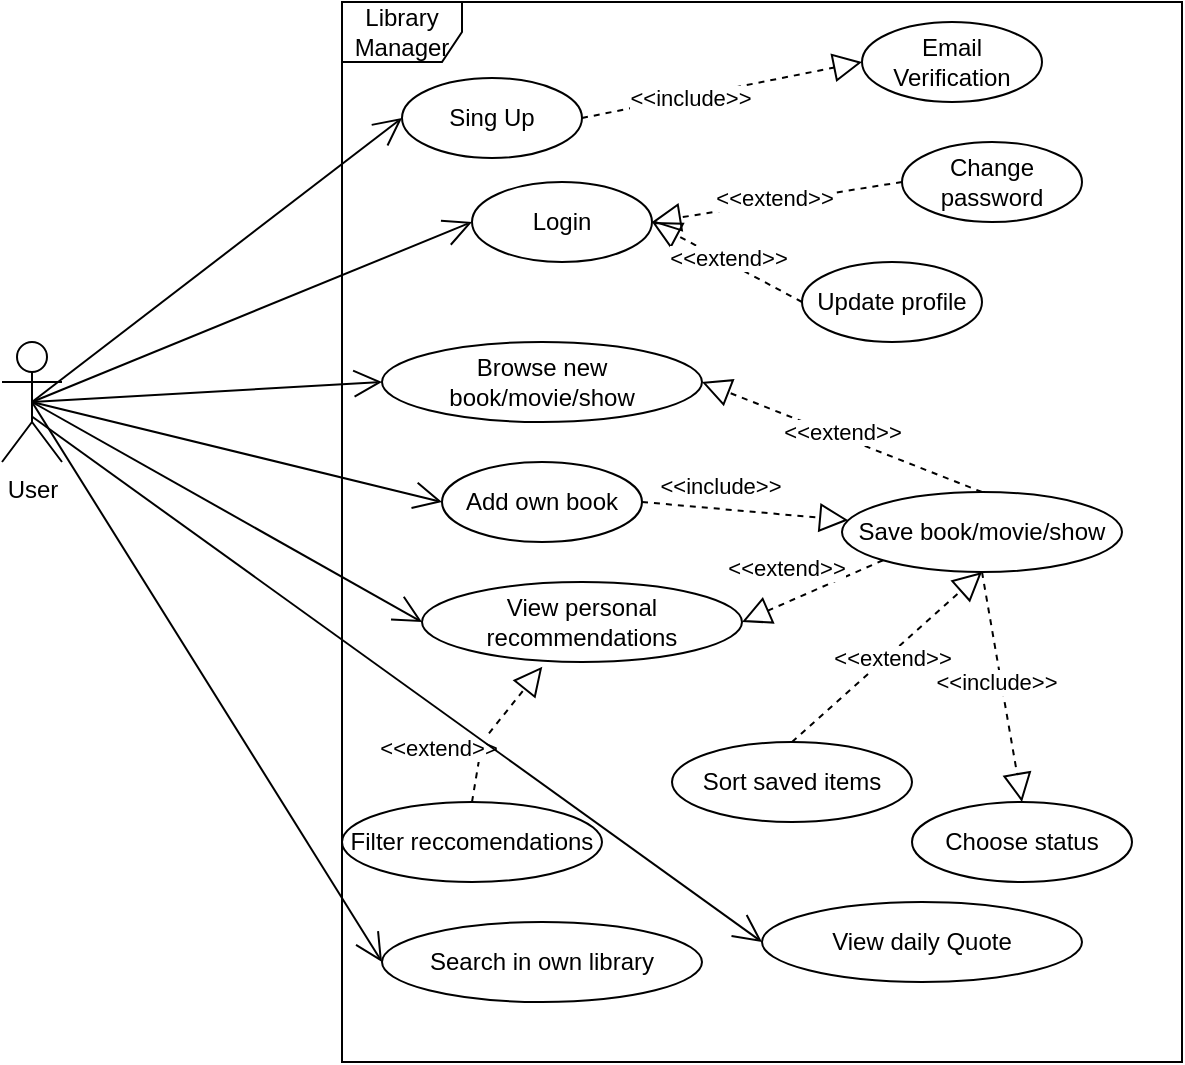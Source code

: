<mxfile version="26.0.15" pages="8">
  <diagram name="Use Case" id="QlaU7q_y1abbO-n5D4bC">
    <mxGraphModel dx="1290" dy="557" grid="1" gridSize="10" guides="1" tooltips="1" connect="1" arrows="1" fold="1" page="1" pageScale="1" pageWidth="827" pageHeight="1169" math="0" shadow="0">
      <root>
        <mxCell id="0" />
        <mxCell id="1" parent="0" />
        <mxCell id="PtHLN5Swk7MBPGmtvq2G-1" value="User" style="shape=umlActor;verticalLabelPosition=bottom;verticalAlign=top;html=1;" parent="1" vertex="1">
          <mxGeometry x="100" y="230" width="30" height="60" as="geometry" />
        </mxCell>
        <mxCell id="PtHLN5Swk7MBPGmtvq2G-3" value="Library Manager" style="shape=umlFrame;whiteSpace=wrap;html=1;pointerEvents=0;" parent="1" vertex="1">
          <mxGeometry x="270" y="60" width="420" height="530" as="geometry" />
        </mxCell>
        <mxCell id="PtHLN5Swk7MBPGmtvq2G-4" value="Sing Up" style="ellipse;whiteSpace=wrap;html=1;" parent="1" vertex="1">
          <mxGeometry x="300" y="98" width="90" height="40" as="geometry" />
        </mxCell>
        <mxCell id="PtHLN5Swk7MBPGmtvq2G-5" value="Login" style="ellipse;whiteSpace=wrap;html=1;" parent="1" vertex="1">
          <mxGeometry x="335" y="150" width="90" height="40" as="geometry" />
        </mxCell>
        <mxCell id="PtHLN5Swk7MBPGmtvq2G-6" value="Browse new book/movie/show" style="ellipse;whiteSpace=wrap;html=1;" parent="1" vertex="1">
          <mxGeometry x="290" y="230" width="160" height="40" as="geometry" />
        </mxCell>
        <mxCell id="PtHLN5Swk7MBPGmtvq2G-7" value="Save book/movie/show" style="ellipse;whiteSpace=wrap;html=1;" parent="1" vertex="1">
          <mxGeometry x="520" y="305" width="140" height="40" as="geometry" />
        </mxCell>
        <mxCell id="PtHLN5Swk7MBPGmtvq2G-8" value="Update profile" style="ellipse;whiteSpace=wrap;html=1;" parent="1" vertex="1">
          <mxGeometry x="500" y="190" width="90" height="40" as="geometry" />
        </mxCell>
        <mxCell id="PtHLN5Swk7MBPGmtvq2G-9" style="edgeStyle=orthogonalEdgeStyle;rounded=0;orthogonalLoop=1;jettySize=auto;html=1;exitX=0.5;exitY=1;exitDx=0;exitDy=0;" parent="1" source="PtHLN5Swk7MBPGmtvq2G-4" target="PtHLN5Swk7MBPGmtvq2G-4" edge="1">
          <mxGeometry relative="1" as="geometry" />
        </mxCell>
        <mxCell id="PtHLN5Swk7MBPGmtvq2G-10" value="View personal recommendations" style="ellipse;whiteSpace=wrap;html=1;" parent="1" vertex="1">
          <mxGeometry x="310" y="350" width="160" height="40" as="geometry" />
        </mxCell>
        <mxCell id="PtHLN5Swk7MBPGmtvq2G-11" value="Search in own library" style="ellipse;whiteSpace=wrap;html=1;" parent="1" vertex="1">
          <mxGeometry x="290" y="520" width="160" height="40" as="geometry" />
        </mxCell>
        <mxCell id="PtHLN5Swk7MBPGmtvq2G-12" value="Sort saved items" style="ellipse;whiteSpace=wrap;html=1;" parent="1" vertex="1">
          <mxGeometry x="435" y="430" width="120" height="40" as="geometry" />
        </mxCell>
        <mxCell id="PtHLN5Swk7MBPGmtvq2G-13" value="" style="endArrow=open;endFill=1;endSize=12;html=1;rounded=0;exitX=0.5;exitY=0.5;exitDx=0;exitDy=0;exitPerimeter=0;entryX=0;entryY=0.5;entryDx=0;entryDy=0;" parent="1" source="PtHLN5Swk7MBPGmtvq2G-1" target="PtHLN5Swk7MBPGmtvq2G-4" edge="1">
          <mxGeometry width="160" relative="1" as="geometry">
            <mxPoint x="300" y="250" as="sourcePoint" />
            <mxPoint x="460" y="250" as="targetPoint" />
          </mxGeometry>
        </mxCell>
        <mxCell id="PtHLN5Swk7MBPGmtvq2G-15" value="" style="endArrow=open;endFill=1;endSize=12;html=1;rounded=0;exitX=0.5;exitY=0.5;exitDx=0;exitDy=0;exitPerimeter=0;entryX=0;entryY=0.5;entryDx=0;entryDy=0;" parent="1" source="PtHLN5Swk7MBPGmtvq2G-1" target="PtHLN5Swk7MBPGmtvq2G-5" edge="1">
          <mxGeometry width="160" relative="1" as="geometry">
            <mxPoint x="165" y="240" as="sourcePoint" />
            <mxPoint x="310" y="130" as="targetPoint" />
          </mxGeometry>
        </mxCell>
        <mxCell id="PtHLN5Swk7MBPGmtvq2G-17" value="" style="endArrow=open;endFill=1;endSize=12;html=1;rounded=0;exitX=0.5;exitY=0.5;exitDx=0;exitDy=0;exitPerimeter=0;entryX=0;entryY=0.5;entryDx=0;entryDy=0;" parent="1" source="PtHLN5Swk7MBPGmtvq2G-1" target="PtHLN5Swk7MBPGmtvq2G-6" edge="1">
          <mxGeometry width="160" relative="1" as="geometry">
            <mxPoint x="165" y="240" as="sourcePoint" />
            <mxPoint x="311" y="225" as="targetPoint" />
          </mxGeometry>
        </mxCell>
        <mxCell id="PtHLN5Swk7MBPGmtvq2G-19" value="" style="endArrow=open;endFill=1;endSize=12;html=1;rounded=0;entryX=0;entryY=0.5;entryDx=0;entryDy=0;exitX=0.5;exitY=0.5;exitDx=0;exitDy=0;exitPerimeter=0;" parent="1" source="PtHLN5Swk7MBPGmtvq2G-1" target="PtHLN5Swk7MBPGmtvq2G-10" edge="1">
          <mxGeometry width="160" relative="1" as="geometry">
            <mxPoint x="160" y="230" as="sourcePoint" />
            <mxPoint x="310" y="340" as="targetPoint" />
          </mxGeometry>
        </mxCell>
        <mxCell id="PtHLN5Swk7MBPGmtvq2G-20" value="" style="endArrow=open;endFill=1;endSize=12;html=1;rounded=0;entryX=0;entryY=0.5;entryDx=0;entryDy=0;exitX=0.5;exitY=0.5;exitDx=0;exitDy=0;exitPerimeter=0;" parent="1" source="PtHLN5Swk7MBPGmtvq2G-1" target="PtHLN5Swk7MBPGmtvq2G-11" edge="1">
          <mxGeometry width="160" relative="1" as="geometry">
            <mxPoint x="170" y="240" as="sourcePoint" />
            <mxPoint x="310" y="390" as="targetPoint" />
          </mxGeometry>
        </mxCell>
        <mxCell id="PtHLN5Swk7MBPGmtvq2G-22" value="Email Verification" style="ellipse;whiteSpace=wrap;html=1;" parent="1" vertex="1">
          <mxGeometry x="530" y="70" width="90" height="40" as="geometry" />
        </mxCell>
        <mxCell id="PtHLN5Swk7MBPGmtvq2G-23" value="" style="endArrow=block;dashed=1;endFill=0;endSize=12;html=1;rounded=0;exitX=1;exitY=0.5;exitDx=0;exitDy=0;entryX=0;entryY=0.5;entryDx=0;entryDy=0;" parent="1" source="PtHLN5Swk7MBPGmtvq2G-4" target="PtHLN5Swk7MBPGmtvq2G-22" edge="1">
          <mxGeometry width="160" relative="1" as="geometry">
            <mxPoint x="300" y="250" as="sourcePoint" />
            <mxPoint x="460" y="250" as="targetPoint" />
          </mxGeometry>
        </mxCell>
        <mxCell id="PtHLN5Swk7MBPGmtvq2G-24" value="&amp;lt;&amp;lt;include&amp;gt;&amp;gt;" style="edgeLabel;html=1;align=center;verticalAlign=middle;resizable=0;points=[];" parent="PtHLN5Swk7MBPGmtvq2G-23" vertex="1" connectable="0">
          <mxGeometry x="-0.229" y="-1" relative="1" as="geometry">
            <mxPoint as="offset" />
          </mxGeometry>
        </mxCell>
        <mxCell id="PtHLN5Swk7MBPGmtvq2G-25" value="" style="endArrow=block;dashed=1;endFill=0;endSize=12;html=1;rounded=0;entryX=1;entryY=0.5;entryDx=0;entryDy=0;exitX=0.5;exitY=0;exitDx=0;exitDy=0;" parent="1" source="PtHLN5Swk7MBPGmtvq2G-7" target="PtHLN5Swk7MBPGmtvq2G-6" edge="1">
          <mxGeometry width="160" relative="1" as="geometry">
            <mxPoint x="300" y="320" as="sourcePoint" />
            <mxPoint x="460" y="320" as="targetPoint" />
          </mxGeometry>
        </mxCell>
        <mxCell id="PtHLN5Swk7MBPGmtvq2G-26" value="&amp;lt;&amp;lt;extend&amp;gt;&amp;gt;" style="edgeLabel;html=1;align=center;verticalAlign=middle;resizable=0;points=[];" parent="PtHLN5Swk7MBPGmtvq2G-25" vertex="1" connectable="0">
          <mxGeometry x="0.017" y="-2" relative="1" as="geometry">
            <mxPoint as="offset" />
          </mxGeometry>
        </mxCell>
        <mxCell id="PtHLN5Swk7MBPGmtvq2G-27" value="Choose status" style="ellipse;whiteSpace=wrap;html=1;" parent="1" vertex="1">
          <mxGeometry x="555" y="460" width="110" height="40" as="geometry" />
        </mxCell>
        <mxCell id="PtHLN5Swk7MBPGmtvq2G-28" value="" style="endArrow=block;dashed=1;endFill=0;endSize=12;html=1;rounded=0;exitX=0.5;exitY=1;exitDx=0;exitDy=0;entryX=0.5;entryY=0;entryDx=0;entryDy=0;" parent="1" source="PtHLN5Swk7MBPGmtvq2G-7" target="PtHLN5Swk7MBPGmtvq2G-27" edge="1">
          <mxGeometry width="160" relative="1" as="geometry">
            <mxPoint x="540" y="280" as="sourcePoint" />
            <mxPoint x="680" y="250" as="targetPoint" />
          </mxGeometry>
        </mxCell>
        <mxCell id="PtHLN5Swk7MBPGmtvq2G-29" value="&amp;lt;&amp;lt;include&amp;gt;&amp;gt;" style="edgeLabel;html=1;align=center;verticalAlign=middle;resizable=0;points=[];" parent="PtHLN5Swk7MBPGmtvq2G-28" vertex="1" connectable="0">
          <mxGeometry x="-0.229" y="-1" relative="1" as="geometry">
            <mxPoint y="10" as="offset" />
          </mxGeometry>
        </mxCell>
        <mxCell id="PtHLN5Swk7MBPGmtvq2G-33" value="" style="endArrow=block;dashed=1;endFill=0;endSize=12;html=1;rounded=0;exitX=0;exitY=0.5;exitDx=0;exitDy=0;entryX=1;entryY=0.5;entryDx=0;entryDy=0;" parent="1" source="PtHLN5Swk7MBPGmtvq2G-8" target="PtHLN5Swk7MBPGmtvq2G-5" edge="1">
          <mxGeometry width="160" relative="1" as="geometry">
            <mxPoint x="560" y="281" as="sourcePoint" />
            <mxPoint x="430" y="170" as="targetPoint" />
          </mxGeometry>
        </mxCell>
        <mxCell id="PtHLN5Swk7MBPGmtvq2G-34" value="&amp;lt;&amp;lt;extend&amp;gt;&amp;gt;" style="edgeLabel;html=1;align=center;verticalAlign=middle;resizable=0;points=[];" parent="PtHLN5Swk7MBPGmtvq2G-33" vertex="1" connectable="0">
          <mxGeometry x="0.017" y="-2" relative="1" as="geometry">
            <mxPoint as="offset" />
          </mxGeometry>
        </mxCell>
        <mxCell id="PtHLN5Swk7MBPGmtvq2G-35" value="" style="endArrow=block;dashed=1;endFill=0;endSize=12;html=1;rounded=0;entryX=0.5;entryY=1;entryDx=0;entryDy=0;exitX=0.5;exitY=0;exitDx=0;exitDy=0;" parent="1" source="PtHLN5Swk7MBPGmtvq2G-12" target="PtHLN5Swk7MBPGmtvq2G-7" edge="1">
          <mxGeometry width="160" relative="1" as="geometry">
            <mxPoint x="560" y="320" as="sourcePoint" />
            <mxPoint x="460" y="280" as="targetPoint" />
          </mxGeometry>
        </mxCell>
        <mxCell id="PtHLN5Swk7MBPGmtvq2G-36" value="&amp;lt;&amp;lt;extend&amp;gt;&amp;gt;" style="edgeLabel;html=1;align=center;verticalAlign=middle;resizable=0;points=[];" parent="PtHLN5Swk7MBPGmtvq2G-35" vertex="1" connectable="0">
          <mxGeometry x="0.017" y="-2" relative="1" as="geometry">
            <mxPoint as="offset" />
          </mxGeometry>
        </mxCell>
        <mxCell id="PtHLN5Swk7MBPGmtvq2G-37" value="Change password" style="ellipse;whiteSpace=wrap;html=1;" parent="1" vertex="1">
          <mxGeometry x="550" y="130" width="90" height="40" as="geometry" />
        </mxCell>
        <mxCell id="PtHLN5Swk7MBPGmtvq2G-38" value="" style="endArrow=block;dashed=1;endFill=0;endSize=12;html=1;rounded=0;exitX=0;exitY=0.5;exitDx=0;exitDy=0;entryX=1;entryY=0.5;entryDx=0;entryDy=0;" parent="1" source="PtHLN5Swk7MBPGmtvq2G-37" target="PtHLN5Swk7MBPGmtvq2G-5" edge="1">
          <mxGeometry width="160" relative="1" as="geometry">
            <mxPoint x="505" y="220" as="sourcePoint" />
            <mxPoint x="435" y="180" as="targetPoint" />
          </mxGeometry>
        </mxCell>
        <mxCell id="PtHLN5Swk7MBPGmtvq2G-39" value="&amp;lt;&amp;lt;extend&amp;gt;&amp;gt;" style="edgeLabel;html=1;align=center;verticalAlign=middle;resizable=0;points=[];" parent="PtHLN5Swk7MBPGmtvq2G-38" vertex="1" connectable="0">
          <mxGeometry x="0.017" y="-2" relative="1" as="geometry">
            <mxPoint as="offset" />
          </mxGeometry>
        </mxCell>
        <mxCell id="PtHLN5Swk7MBPGmtvq2G-40" value="Add own book" style="ellipse;whiteSpace=wrap;html=1;" parent="1" vertex="1">
          <mxGeometry x="320" y="290" width="100" height="40" as="geometry" />
        </mxCell>
        <mxCell id="PtHLN5Swk7MBPGmtvq2G-41" value="" style="endArrow=open;endFill=1;endSize=12;html=1;rounded=0;exitX=0.5;exitY=0.5;exitDx=0;exitDy=0;exitPerimeter=0;entryX=0;entryY=0.5;entryDx=0;entryDy=0;" parent="1" source="PtHLN5Swk7MBPGmtvq2G-1" target="PtHLN5Swk7MBPGmtvq2G-40" edge="1">
          <mxGeometry width="160" relative="1" as="geometry">
            <mxPoint x="165" y="240" as="sourcePoint" />
            <mxPoint x="300" y="280" as="targetPoint" />
          </mxGeometry>
        </mxCell>
        <mxCell id="PtHLN5Swk7MBPGmtvq2G-42" value="" style="endArrow=block;dashed=1;endFill=0;endSize=12;html=1;rounded=0;exitX=1;exitY=0.5;exitDx=0;exitDy=0;" parent="1" source="PtHLN5Swk7MBPGmtvq2G-40" target="PtHLN5Swk7MBPGmtvq2G-7" edge="1">
          <mxGeometry width="160" relative="1" as="geometry">
            <mxPoint x="560" y="360" as="sourcePoint" />
            <mxPoint x="615" y="480" as="targetPoint" />
          </mxGeometry>
        </mxCell>
        <mxCell id="PtHLN5Swk7MBPGmtvq2G-43" value="&amp;lt;&amp;lt;include&amp;gt;&amp;gt;" style="edgeLabel;html=1;align=center;verticalAlign=middle;resizable=0;points=[];" parent="PtHLN5Swk7MBPGmtvq2G-42" vertex="1" connectable="0">
          <mxGeometry x="-0.229" y="-1" relative="1" as="geometry">
            <mxPoint x="-1" y="-13" as="offset" />
          </mxGeometry>
        </mxCell>
        <mxCell id="PtHLN5Swk7MBPGmtvq2G-44" value="Filter reccomendations" style="ellipse;whiteSpace=wrap;html=1;" parent="1" vertex="1">
          <mxGeometry x="270" y="460" width="130" height="40" as="geometry" />
        </mxCell>
        <mxCell id="PtHLN5Swk7MBPGmtvq2G-45" value="" style="endArrow=block;dashed=1;endFill=0;endSize=12;html=1;rounded=0;entryX=0.376;entryY=1.058;entryDx=0;entryDy=0;exitX=0.5;exitY=0;exitDx=0;exitDy=0;entryPerimeter=0;" parent="1" source="PtHLN5Swk7MBPGmtvq2G-44" target="PtHLN5Swk7MBPGmtvq2G-10" edge="1">
          <mxGeometry width="160" relative="1" as="geometry">
            <mxPoint x="340" y="440" as="sourcePoint" />
            <mxPoint x="425" y="360" as="targetPoint" />
            <Array as="points">
              <mxPoint x="340" y="430" />
            </Array>
          </mxGeometry>
        </mxCell>
        <mxCell id="PtHLN5Swk7MBPGmtvq2G-46" value="&amp;lt;&amp;lt;extend&amp;gt;&amp;gt;" style="edgeLabel;html=1;align=center;verticalAlign=middle;resizable=0;points=[];" parent="PtHLN5Swk7MBPGmtvq2G-45" vertex="1" connectable="0">
          <mxGeometry x="0.017" y="-2" relative="1" as="geometry">
            <mxPoint x="-30" y="9" as="offset" />
          </mxGeometry>
        </mxCell>
        <mxCell id="PtHLN5Swk7MBPGmtvq2G-47" value="" style="endArrow=block;dashed=1;endFill=0;endSize=12;html=1;rounded=0;entryX=1;entryY=0.5;entryDx=0;entryDy=0;exitX=0;exitY=1;exitDx=0;exitDy=0;" parent="1" source="PtHLN5Swk7MBPGmtvq2G-7" target="PtHLN5Swk7MBPGmtvq2G-10" edge="1">
          <mxGeometry width="160" relative="1" as="geometry">
            <mxPoint x="505" y="440" as="sourcePoint" />
            <mxPoint x="590" y="360" as="targetPoint" />
          </mxGeometry>
        </mxCell>
        <mxCell id="PtHLN5Swk7MBPGmtvq2G-48" value="&amp;lt;&amp;lt;extend&amp;gt;&amp;gt;" style="edgeLabel;html=1;align=center;verticalAlign=middle;resizable=0;points=[];" parent="PtHLN5Swk7MBPGmtvq2G-47" vertex="1" connectable="0">
          <mxGeometry x="0.017" y="-2" relative="1" as="geometry">
            <mxPoint x="-12" y="-10" as="offset" />
          </mxGeometry>
        </mxCell>
        <mxCell id="PtHLN5Swk7MBPGmtvq2G-49" value="View daily Quote" style="ellipse;whiteSpace=wrap;html=1;" parent="1" vertex="1">
          <mxGeometry x="480" y="510" width="160" height="40" as="geometry" />
        </mxCell>
        <mxCell id="PtHLN5Swk7MBPGmtvq2G-50" value="" style="endArrow=open;endFill=1;endSize=12;html=1;rounded=0;entryX=0;entryY=0.5;entryDx=0;entryDy=0;exitX=0.493;exitY=0.619;exitDx=0;exitDy=0;exitPerimeter=0;" parent="1" source="PtHLN5Swk7MBPGmtvq2G-1" target="PtHLN5Swk7MBPGmtvq2G-49" edge="1">
          <mxGeometry width="160" relative="1" as="geometry">
            <mxPoint x="160" y="230" as="sourcePoint" />
            <mxPoint x="300" y="520" as="targetPoint" />
          </mxGeometry>
        </mxCell>
      </root>
    </mxGraphModel>
  </diagram>
  <diagram id="ly4HO_7LRgBxlBIQXcym" name="Class">
    <mxGraphModel dx="3771" dy="1726" grid="1" gridSize="10" guides="1" tooltips="1" connect="1" arrows="1" fold="1" page="1" pageScale="1" pageWidth="827" pageHeight="1169" math="0" shadow="0">
      <root>
        <mxCell id="0" />
        <mxCell id="1" parent="0" />
        <mxCell id="FYbQ15HsfmsZx1g-ue65-1" value="&lt;p style=&quot;margin:0px;margin-top:4px;text-align:center;&quot;&gt;&lt;b&gt;&lt;i&gt;MediaItem&lt;/i&gt;&lt;/b&gt;&lt;/p&gt;&lt;hr size=&quot;1&quot; style=&quot;border-style:solid;&quot;&gt;&lt;p style=&quot;margin:0px;margin-left:4px;&quot;&gt;- user: User&lt;/p&gt;&lt;p style=&quot;margin:0px;margin-left:4px;&quot;&gt;-&lt;span style=&quot;background-color: transparent; color: light-dark(rgb(0, 0, 0), rgb(255, 255, 255));&quot;&gt;&amp;nbsp;title: string&lt;/span&gt;&lt;/p&gt;&lt;p style=&quot;margin:0px;margin-left:4px;&quot;&gt;&lt;span class=&quot;hljs-operator&quot;&gt;-&lt;/span&gt; description: text&amp;nbsp;&lt;br&gt;&lt;span class=&quot;hljs-operator&quot;&gt;-&lt;/span&gt; status: string&amp;nbsp;&lt;br&gt;&lt;span class=&quot;hljs-operator&quot;&gt;-&lt;/span&gt; added_at: datetime&lt;br&gt;&lt;span class=&quot;hljs-operator&quot;&gt;-&lt;/span&gt; last_updated: datetime&amp;nbsp; &amp;nbsp;&amp;nbsp;&lt;span style=&quot;background-color: transparent; color: light-dark(rgb(0, 0, 0), rgb(255, 255, 255));&quot;&gt;&lt;/span&gt;&lt;/p&gt;&lt;hr size=&quot;1&quot; style=&quot;border-style:solid;&quot;&gt;&lt;p style=&quot;margin:0px;margin-left:4px;&quot;&gt;+ __str__(): str&lt;/p&gt;" style="verticalAlign=top;align=left;overflow=fill;html=1;whiteSpace=wrap;" parent="1" vertex="1">
          <mxGeometry x="-1550" y="-710" width="230" height="170" as="geometry" />
        </mxCell>
        <mxCell id="-PsohR3R2fXHrnpIg4w0-1" value="&lt;p style=&quot;margin:0px;margin-top:4px;text-align:center;&quot;&gt;&lt;b&gt;UserBook&lt;/b&gt;&lt;/p&gt;&lt;hr size=&quot;1&quot; style=&quot;border-style:solid;&quot;&gt;&lt;p style=&quot;margin:0px;margin-left:4px;&quot;&gt;- book_id: str&lt;/p&gt;&lt;p style=&quot;margin:0px;margin-left:4px;&quot;&gt;- author: str&lt;/p&gt;&lt;p style=&quot;margin:0px;margin-left:4px;&quot;&gt;- genre: str&lt;/p&gt;&lt;p style=&quot;margin:0px;margin-left:4px;&quot;&gt;- cover_image_url: URLfield&lt;/p&gt;&lt;hr size=&quot;1&quot; style=&quot;border-style:solid;&quot;&gt;&lt;p style=&quot;margin:0px;margin-left:4px;&quot;&gt;+ save() : &lt;span class=&quot;hljs-type&quot;&gt;void&lt;/span&gt;&lt;/p&gt;" style="verticalAlign=top;align=left;overflow=fill;html=1;whiteSpace=wrap;" parent="1" vertex="1">
          <mxGeometry x="-1834" y="-440" width="180" height="120" as="geometry" />
        </mxCell>
        <mxCell id="-PsohR3R2fXHrnpIg4w0-3" value="&lt;p style=&quot;margin:0px;margin-top:4px;text-align:center;&quot;&gt;&lt;b&gt;Movie&lt;/b&gt;&lt;/p&gt;&lt;hr size=&quot;1&quot; style=&quot;border-style:solid;&quot;&gt;&lt;p style=&quot;margin:0px;margin-left:4px;&quot;&gt;- movie_id: str&lt;/p&gt;&lt;p style=&quot;margin:0px;margin-left:4px;&quot;&gt;- release_year: str&lt;/p&gt;&lt;p style=&quot;margin:0px;margin-left:4px;&quot;&gt;- poster_url: URLField&lt;/p&gt;&lt;hr size=&quot;1&quot; style=&quot;border-style:solid;&quot;&gt;&lt;p style=&quot;margin:0px;margin-left:4px;&quot;&gt;+ save() : &lt;span class=&quot;hljs-type&quot;&gt;void&lt;/span&gt;&lt;/p&gt;&lt;p style=&quot;margin:0px;margin-left:4px;&quot;&gt;&lt;span class=&quot;hljs-type&quot;&gt;+ clean(): void&lt;/span&gt;&lt;/p&gt;" style="verticalAlign=top;align=left;overflow=fill;html=1;whiteSpace=wrap;" parent="1" vertex="1">
          <mxGeometry x="-1525" y="-430" width="180" height="120" as="geometry" />
        </mxCell>
        <mxCell id="-PsohR3R2fXHrnpIg4w0-5" value="&lt;p style=&quot;margin:0px;margin-top:4px;text-align:center;&quot;&gt;&lt;b&gt;TVshow&lt;/b&gt;&lt;/p&gt;&lt;hr size=&quot;1&quot; style=&quot;border-style:solid;&quot;&gt;&lt;p style=&quot;margin:0px;margin-left:4px;&quot;&gt;- show_id: str&lt;/p&gt;&lt;p style=&quot;margin:0px;margin-left:4px;&quot;&gt;- first_air_date: str&lt;/p&gt;&lt;p style=&quot;margin:0px;margin-left:4px;&quot;&gt;- poster_url: URLField&lt;/p&gt;&lt;hr size=&quot;1&quot; style=&quot;border-style:solid;&quot;&gt;&lt;p style=&quot;margin:0px;margin-left:4px;&quot;&gt;+ save() : &lt;span class=&quot;hljs-type&quot;&gt;void&lt;/span&gt;&lt;/p&gt;" style="verticalAlign=top;align=left;overflow=fill;html=1;whiteSpace=wrap;" parent="1" vertex="1">
          <mxGeometry x="-1286" y="-430" width="180" height="110" as="geometry" />
        </mxCell>
        <mxCell id="-PsohR3R2fXHrnpIg4w0-8" value="&lt;p style=&quot;margin:0px;margin-top:4px;text-align:center;&quot;&gt;&lt;b&gt;User&lt;/b&gt;&lt;/p&gt;&lt;hr size=&quot;1&quot; style=&quot;border-style:solid;&quot;&gt;&lt;p style=&quot;margin: 0px 0px 0px 4px;&quot;&gt;- id : AutoField (PK)&amp;nbsp;&lt;/p&gt;&lt;p style=&quot;margin: 0px 0px 0px 4px;&quot;&gt;- username : CharField&amp;nbsp;&lt;/p&gt;&lt;p style=&quot;margin: 0px 0px 0px 4px;&quot;&gt;- email : EmailField&lt;/p&gt;&lt;p style=&quot;margin: 0px 0px 0px 4px;&quot;&gt;-&amp;nbsp;&lt;span class=&quot;hljs-keyword&quot;&gt;password&lt;/span&gt;&amp;nbsp;: CharField&amp;nbsp;&amp;nbsp;&lt;/p&gt;&lt;hr size=&quot;1&quot; style=&quot;border-style:solid;&quot;&gt;&lt;p style=&quot;margin:0px;margin-left:4px;&quot;&gt;+ get_full_name() : str&amp;nbsp;&lt;br&gt;+ get_short_name() : str&amp;nbsp;&lt;br&gt;+ set_password(str) : void&amp;nbsp;&lt;br&gt;+ check_password(str) : bool&lt;br&gt;+ is_authenticated() : bool&lt;br&gt;+ is_active() : bool&amp;nbsp;&lt;br&gt;+ is_staff() : bool&amp;nbsp;&lt;br&gt;+ is_superuser() : bool&amp;nbsp;&lt;/p&gt;" style="verticalAlign=top;align=left;overflow=fill;html=1;whiteSpace=wrap;" parent="1" vertex="1">
          <mxGeometry x="-1100" y="-809" width="200" height="225" as="geometry" />
        </mxCell>
        <mxCell id="-PsohR3R2fXHrnpIg4w0-9" value="1" style="endArrow=open;html=1;endSize=12;startArrow=diamondThin;startSize=14;startFill=0;edgeStyle=orthogonalEdgeStyle;align=left;verticalAlign=bottom;rounded=0;exitX=-0.009;exitY=0.438;exitDx=0;exitDy=0;exitPerimeter=0;entryX=1.001;entryY=0.421;entryDx=0;entryDy=0;entryPerimeter=0;" parent="1" source="-PsohR3R2fXHrnpIg4w0-8" target="FYbQ15HsfmsZx1g-ue65-1" edge="1">
          <mxGeometry x="-0.879" y="-10" relative="1" as="geometry">
            <mxPoint x="-1350" y="-580" as="sourcePoint" />
            <mxPoint x="-1190" y="-580" as="targetPoint" />
            <mxPoint as="offset" />
          </mxGeometry>
        </mxCell>
        <mxCell id="-PsohR3R2fXHrnpIg4w0-10" value="0..*" style="text;html=1;align=center;verticalAlign=middle;resizable=0;points=[];autosize=1;strokeColor=none;fillColor=none;" parent="1" vertex="1">
          <mxGeometry x="-1326" y="-667" width="40" height="30" as="geometry" />
        </mxCell>
        <mxCell id="-PsohR3R2fXHrnpIg4w0-23" style="edgeStyle=orthogonalEdgeStyle;rounded=0;orthogonalLoop=1;jettySize=auto;html=1;exitX=0.5;exitY=1;exitDx=0;exitDy=0;" parent="1" source="-PsohR3R2fXHrnpIg4w0-11" edge="1">
          <mxGeometry relative="1" as="geometry">
            <mxPoint x="-755" y="-350" as="targetPoint" />
          </mxGeometry>
        </mxCell>
        <mxCell id="-PsohR3R2fXHrnpIg4w0-11" value="&lt;p style=&quot;margin:0px;margin-top:4px;text-align:center;&quot;&gt;&lt;b&gt;&lt;i&gt;RecentlyViewed&lt;/i&gt;&lt;/b&gt;&lt;/p&gt;&lt;hr size=&quot;1&quot; style=&quot;border-style:solid;&quot;&gt;&lt;p style=&quot;margin:0px;margin-left:4px;&quot;&gt;&lt;span style=&quot;background-color: transparent; color: light-dark(rgb(0, 0, 0), rgb(255, 255, 255));&quot;&gt;- user: ForeignKey(User)&lt;/span&gt;&lt;/p&gt;&lt;p style=&quot;margin:0px;margin-left:4px;&quot;&gt;- content_type: CharField&lt;/p&gt;&lt;p style=&quot;margin:0px;margin-left:4px;&quot;&gt;- item_id: CharField&lt;/p&gt;&lt;p style=&quot;margin:0px;margin-left:4px;&quot;&gt;- title: CharField&lt;/p&gt;&lt;p style=&quot;margin:0px;margin-left:4px;&quot;&gt;- cover_image_url: URLField (nullable)&lt;/p&gt;&lt;p style=&quot;margin:0px;margin-left:4px;&quot;&gt;- viewed_at: DateTimeField&lt;/p&gt;&lt;hr size=&quot;1&quot; style=&quot;border-style:solid;&quot;&gt;&lt;p style=&quot;margin:0px;margin-left:4px;&quot;&gt;+ __str__(): str&lt;/p&gt;" style="verticalAlign=top;align=left;overflow=fill;html=1;whiteSpace=wrap;" parent="1" vertex="1">
          <mxGeometry x="-870" y="-500" width="230" height="150" as="geometry" />
        </mxCell>
        <mxCell id="-PsohR3R2fXHrnpIg4w0-13" value="" style="endArrow=block;endSize=16;endFill=0;html=1;rounded=0;exitX=0.5;exitY=0;exitDx=0;exitDy=0;entryX=0.25;entryY=1;entryDx=0;entryDy=0;" parent="1" source="-PsohR3R2fXHrnpIg4w0-1" target="FYbQ15HsfmsZx1g-ue65-1" edge="1">
          <mxGeometry width="160" relative="1" as="geometry">
            <mxPoint x="-1700" y="-490" as="sourcePoint" />
            <mxPoint x="-1540" y="-490" as="targetPoint" />
            <Array as="points">
              <mxPoint x="-1744" y="-500" />
              <mxPoint x="-1492" y="-500" />
            </Array>
          </mxGeometry>
        </mxCell>
        <mxCell id="-PsohR3R2fXHrnpIg4w0-17" value="" style="endArrow=block;endSize=16;endFill=0;html=1;rounded=0;entryX=0.5;entryY=1;entryDx=0;entryDy=0;exitX=0.5;exitY=0;exitDx=0;exitDy=0;" parent="1" source="-PsohR3R2fXHrnpIg4w0-3" target="FYbQ15HsfmsZx1g-ue65-1" edge="1">
          <mxGeometry width="160" relative="1" as="geometry">
            <mxPoint x="-1440" y="-434" as="sourcePoint" />
            <mxPoint x="-1440" y="-540" as="targetPoint" />
          </mxGeometry>
        </mxCell>
        <mxCell id="-PsohR3R2fXHrnpIg4w0-19" value="1" style="endArrow=open;html=1;endSize=12;startArrow=diamondThin;startSize=14;startFill=0;edgeStyle=orthogonalEdgeStyle;align=left;verticalAlign=bottom;rounded=0;entryX=0.434;entryY=-0.013;entryDx=0;entryDy=0;entryPerimeter=0;exitX=0.419;exitY=0.996;exitDx=0;exitDy=0;exitPerimeter=0;" parent="1" source="-PsohR3R2fXHrnpIg4w0-8" target="-PsohR3R2fXHrnpIg4w0-11" edge="1">
          <mxGeometry x="-0.844" y="-24" relative="1" as="geometry">
            <mxPoint x="-1010" y="-540" as="sourcePoint" />
            <mxPoint x="-1310" y="-628" as="targetPoint" />
            <mxPoint as="offset" />
          </mxGeometry>
        </mxCell>
        <mxCell id="-PsohR3R2fXHrnpIg4w0-21" value="0..*" style="text;html=1;align=center;verticalAlign=middle;resizable=0;points=[];autosize=1;strokeColor=none;fillColor=none;" parent="1" vertex="1">
          <mxGeometry x="-775" y="-540" width="40" height="30" as="geometry" />
        </mxCell>
        <mxCell id="-PsohR3R2fXHrnpIg4w0-22" style="edgeStyle=orthogonalEdgeStyle;rounded=0;orthogonalLoop=1;jettySize=auto;html=1;exitX=0.5;exitY=1;exitDx=0;exitDy=0;" parent="1" source="-PsohR3R2fXHrnpIg4w0-11" target="-PsohR3R2fXHrnpIg4w0-11" edge="1">
          <mxGeometry relative="1" as="geometry" />
        </mxCell>
        <mxCell id="-PsohR3R2fXHrnpIg4w0-24" value="" style="endArrow=block;endSize=16;endFill=0;html=1;rounded=0;entryX=0.684;entryY=1.009;entryDx=0;entryDy=0;exitX=0.432;exitY=0.004;exitDx=0;exitDy=0;entryPerimeter=0;exitPerimeter=0;" parent="1" source="-PsohR3R2fXHrnpIg4w0-5" target="FYbQ15HsfmsZx1g-ue65-1" edge="1">
          <mxGeometry width="160" relative="1" as="geometry">
            <mxPoint x="-1425" y="-420" as="sourcePoint" />
            <mxPoint x="-1425" y="-530" as="targetPoint" />
            <Array as="points">
              <mxPoint x="-1210" y="-500" />
              <mxPoint x="-1393" y="-500" />
            </Array>
          </mxGeometry>
        </mxCell>
      </root>
    </mxGraphModel>
  </diagram>
  <diagram id="ifMNgLE30E6TsRE1EDQi" name="Activity">
    <mxGraphModel dx="1433" dy="619" grid="1" gridSize="10" guides="1" tooltips="1" connect="1" arrows="1" fold="1" page="1" pageScale="1" pageWidth="827" pageHeight="1169" math="0" shadow="0">
      <root>
        <mxCell id="0" />
        <mxCell id="1" parent="0" />
        <mxCell id="LCQS7D1svSFnvdJtClKG-1" value="" style="ellipse;html=1;shape=startState;fillColor=#000000;strokeColor=#ff0000;" vertex="1" parent="1">
          <mxGeometry x="380" y="10" width="30" height="30" as="geometry" />
        </mxCell>
        <mxCell id="LCQS7D1svSFnvdJtClKG-2" value="" style="edgeStyle=orthogonalEdgeStyle;html=1;verticalAlign=bottom;endArrow=open;endSize=8;strokeColor=#ff0000;rounded=0;" edge="1" source="LCQS7D1svSFnvdJtClKG-1" parent="1">
          <mxGeometry relative="1" as="geometry">
            <mxPoint x="395" y="70" as="targetPoint" />
          </mxGeometry>
        </mxCell>
        <mxCell id="LCQS7D1svSFnvdJtClKG-6" value="Login" style="rounded=1;whiteSpace=wrap;html=1;arcSize=40;fontColor=#000000;fillColor=#ffffc0;strokeColor=#ff0000;" vertex="1" parent="1">
          <mxGeometry x="330" y="70" width="120" height="30" as="geometry" />
        </mxCell>
        <mxCell id="LCQS7D1svSFnvdJtClKG-8" value="Register" style="rhombus;whiteSpace=wrap;html=1;fontColor=#000000;fillColor=#ffffc0;strokeColor=#ff0000;" vertex="1" parent="1">
          <mxGeometry x="350" y="130" width="80" height="40" as="geometry" />
        </mxCell>
        <mxCell id="LCQS7D1svSFnvdJtClKG-9" value="no" style="edgeStyle=orthogonalEdgeStyle;html=1;align=left;verticalAlign=bottom;endArrow=open;endSize=8;strokeColor=#ff0000;rounded=0;" edge="1" source="LCQS7D1svSFnvdJtClKG-8" parent="1">
          <mxGeometry x="-1" relative="1" as="geometry">
            <mxPoint x="680" y="150" as="targetPoint" />
          </mxGeometry>
        </mxCell>
        <mxCell id="LCQS7D1svSFnvdJtClKG-10" value="yes" style="edgeStyle=orthogonalEdgeStyle;html=1;align=left;verticalAlign=top;endArrow=open;endSize=8;strokeColor=#ff0000;rounded=0;entryX=0.5;entryY=0;entryDx=0;entryDy=0;" edge="1" source="LCQS7D1svSFnvdJtClKG-8" parent="1" target="LCQS7D1svSFnvdJtClKG-12">
          <mxGeometry x="-1" relative="1" as="geometry">
            <mxPoint x="400" y="210" as="targetPoint" />
          </mxGeometry>
        </mxCell>
        <mxCell id="LCQS7D1svSFnvdJtClKG-11" value="Registration" style="rounded=1;whiteSpace=wrap;html=1;arcSize=40;fontColor=#000000;fillColor=#ffffc0;strokeColor=#ff0000;" vertex="1" parent="1">
          <mxGeometry x="680" y="130" width="110" height="30" as="geometry" />
        </mxCell>
        <mxCell id="LCQS7D1svSFnvdJtClKG-12" value="Check library" style="rounded=1;whiteSpace=wrap;html=1;arcSize=40;fontColor=#000000;fillColor=#ffffc0;strokeColor=#ff0000;" vertex="1" parent="1">
          <mxGeometry x="330" y="210" width="120" height="30" as="geometry" />
        </mxCell>
        <mxCell id="LCQS7D1svSFnvdJtClKG-19" value="" style="edgeStyle=orthogonalEdgeStyle;html=1;align=left;verticalAlign=top;endArrow=open;endSize=8;strokeColor=#ff0000;rounded=0;entryX=0.5;entryY=0;entryDx=0;entryDy=0;exitX=0.5;exitY=1;exitDx=0;exitDy=0;" edge="1" parent="1" source="LCQS7D1svSFnvdJtClKG-6" target="LCQS7D1svSFnvdJtClKG-8">
          <mxGeometry x="-1" relative="1" as="geometry">
            <mxPoint x="400" y="120" as="targetPoint" />
            <mxPoint x="400" y="101" as="sourcePoint" />
          </mxGeometry>
        </mxCell>
        <mxCell id="LCQS7D1svSFnvdJtClKG-21" value="&lt;span style=&quot;font-size: 10px;&quot;&gt;Change status&lt;/span&gt;" style="rhombus;whiteSpace=wrap;html=1;fontColor=#000000;fillColor=#ffffc0;strokeColor=#ff0000;" vertex="1" parent="1">
          <mxGeometry x="348.75" y="260" width="82.5" height="50" as="geometry" />
        </mxCell>
        <mxCell id="LCQS7D1svSFnvdJtClKG-23" value="" style="edgeStyle=orthogonalEdgeStyle;html=1;align=left;verticalAlign=top;endArrow=open;endSize=8;strokeColor=#ff0000;rounded=0;entryX=0.5;entryY=0;entryDx=0;entryDy=0;exitX=0.5;exitY=1;exitDx=0;exitDy=0;" edge="1" parent="1" source="LCQS7D1svSFnvdJtClKG-12" target="LCQS7D1svSFnvdJtClKG-21">
          <mxGeometry x="-1" relative="1" as="geometry">
            <mxPoint x="410" y="252" as="targetPoint" />
            <mxPoint x="410" y="223" as="sourcePoint" />
          </mxGeometry>
        </mxCell>
        <mxCell id="LCQS7D1svSFnvdJtClKG-24" value="no" style="edgeStyle=orthogonalEdgeStyle;html=1;align=left;verticalAlign=bottom;endArrow=open;endSize=8;strokeColor=#ff0000;rounded=0;entryX=0.204;entryY=0.1;entryDx=0;entryDy=0;entryPerimeter=0;exitX=1;exitY=0.5;exitDx=0;exitDy=0;" edge="1" parent="1" source="LCQS7D1svSFnvdJtClKG-21" target="LCQS7D1svSFnvdJtClKG-28">
          <mxGeometry x="-1" relative="1" as="geometry">
            <mxPoint x="500" y="285" as="targetPoint" />
            <mxPoint x="440" y="284.5" as="sourcePoint" />
          </mxGeometry>
        </mxCell>
        <mxCell id="LCQS7D1svSFnvdJtClKG-25" value="yes" style="edgeStyle=orthogonalEdgeStyle;html=1;align=left;verticalAlign=top;endArrow=open;endSize=8;strokeColor=#ff0000;rounded=0;exitX=0.5;exitY=1;exitDx=0;exitDy=0;entryX=0.5;entryY=0;entryDx=0;entryDy=0;" edge="1" parent="1" source="LCQS7D1svSFnvdJtClKG-21" target="LCQS7D1svSFnvdJtClKG-27">
          <mxGeometry x="-1" relative="1" as="geometry">
            <mxPoint x="400" y="360" as="targetPoint" />
            <mxPoint x="410" y="180" as="sourcePoint" />
          </mxGeometry>
        </mxCell>
        <mxCell id="LCQS7D1svSFnvdJtClKG-26" value="" style="edgeStyle=orthogonalEdgeStyle;html=1;align=left;verticalAlign=top;endArrow=open;endSize=8;strokeColor=#ff0000;rounded=0;exitX=0.5;exitY=1;exitDx=0;exitDy=0;entryX=0.548;entryY=0.58;entryDx=0;entryDy=0;entryPerimeter=0;" edge="1" parent="1" source="LCQS7D1svSFnvdJtClKG-11" target="LCQS7D1svSFnvdJtClKG-28">
          <mxGeometry x="-1" relative="1" as="geometry">
            <mxPoint x="735" y="270" as="targetPoint" />
            <mxPoint x="449" y="111" as="sourcePoint" />
          </mxGeometry>
        </mxCell>
        <mxCell id="LCQS7D1svSFnvdJtClKG-27" value="Choose status" style="rounded=1;whiteSpace=wrap;html=1;arcSize=40;fontColor=#000000;fillColor=#ffffc0;strokeColor=#ff0000;" vertex="1" parent="1">
          <mxGeometry x="330" y="344" width="120" height="30" as="geometry" />
        </mxCell>
        <mxCell id="LCQS7D1svSFnvdJtClKG-28" value="" style="shape=line;html=1;strokeWidth=6;strokeColor=#ff0000;" vertex="1" parent="1">
          <mxGeometry x="460" y="400" width="200" height="10" as="geometry" />
        </mxCell>
        <mxCell id="LCQS7D1svSFnvdJtClKG-30" value="" style="edgeStyle=orthogonalEdgeStyle;html=1;align=left;verticalAlign=top;endArrow=open;endSize=8;strokeColor=#ff0000;rounded=0;entryX=0.494;entryY=0.7;entryDx=0;entryDy=0;exitX=0.5;exitY=1;exitDx=0;exitDy=0;entryPerimeter=0;" edge="1" parent="1" source="LCQS7D1svSFnvdJtClKG-27" target="LCQS7D1svSFnvdJtClKG-73">
          <mxGeometry x="-1" relative="1" as="geometry">
            <mxPoint x="410" y="400" as="targetPoint" />
            <mxPoint x="410" y="371" as="sourcePoint" />
          </mxGeometry>
        </mxCell>
        <mxCell id="LCQS7D1svSFnvdJtClKG-31" value="Browse item" style="rounded=1;whiteSpace=wrap;html=1;arcSize=40;fontColor=#000000;fillColor=#ffffc0;strokeColor=#ff0000;" vertex="1" parent="1">
          <mxGeometry x="480" y="530" width="120" height="30" as="geometry" />
        </mxCell>
        <mxCell id="LCQS7D1svSFnvdJtClKG-36" value="View detail" style="rounded=1;whiteSpace=wrap;html=1;arcSize=40;fontColor=#000000;fillColor=#ffffc0;strokeColor=#ff0000;" vertex="1" parent="1">
          <mxGeometry x="310" y="710" width="120" height="30" as="geometry" />
        </mxCell>
        <mxCell id="LCQS7D1svSFnvdJtClKG-40" value="Know what you need" style="rhombus;whiteSpace=wrap;html=1;fontColor=#000000;fillColor=#ffffc0;strokeColor=#ff0000;" vertex="1" parent="1">
          <mxGeometry x="500" y="430" width="80" height="40" as="geometry" />
        </mxCell>
        <mxCell id="LCQS7D1svSFnvdJtClKG-41" value="" style="edgeStyle=orthogonalEdgeStyle;html=1;align=left;verticalAlign=bottom;endArrow=open;endSize=8;strokeColor=#ff0000;rounded=0;entryX=1;entryY=0.5;entryDx=0;entryDy=0;" edge="1" source="LCQS7D1svSFnvdJtClKG-40" parent="1" target="LCQS7D1svSFnvdJtClKG-45">
          <mxGeometry x="-1" relative="1" as="geometry">
            <mxPoint x="680" y="450" as="targetPoint" />
          </mxGeometry>
        </mxCell>
        <mxCell id="LCQS7D1svSFnvdJtClKG-42" value="yes" style="edgeStyle=orthogonalEdgeStyle;html=1;align=left;verticalAlign=top;endArrow=open;endSize=8;strokeColor=#ff0000;rounded=0;" edge="1" source="LCQS7D1svSFnvdJtClKG-40" parent="1">
          <mxGeometry x="-1" relative="1" as="geometry">
            <mxPoint x="540" y="530" as="targetPoint" />
          </mxGeometry>
        </mxCell>
        <mxCell id="LCQS7D1svSFnvdJtClKG-43" value="" style="edgeStyle=orthogonalEdgeStyle;html=1;align=left;verticalAlign=top;endArrow=open;endSize=8;strokeColor=#ff0000;rounded=0;entryX=0.5;entryY=0;entryDx=0;entryDy=0;exitX=0.394;exitY=0.9;exitDx=0;exitDy=0;exitPerimeter=0;" edge="1" parent="1" source="LCQS7D1svSFnvdJtClKG-28" target="LCQS7D1svSFnvdJtClKG-40">
          <mxGeometry x="-1" relative="1" as="geometry">
            <mxPoint x="400" y="140" as="targetPoint" />
            <mxPoint x="510" y="420" as="sourcePoint" />
            <Array as="points">
              <mxPoint x="540" y="409" />
            </Array>
          </mxGeometry>
        </mxCell>
        <mxCell id="LCQS7D1svSFnvdJtClKG-45" value="Recommendations" style="rounded=1;whiteSpace=wrap;html=1;arcSize=40;fontColor=#000000;fillColor=#ffffc0;strokeColor=#ff0000;" vertex="1" parent="1">
          <mxGeometry x="260" y="435" width="120" height="30" as="geometry" />
        </mxCell>
        <mxCell id="LCQS7D1svSFnvdJtClKG-46" value="" style="edgeStyle=orthogonalEdgeStyle;html=1;align=left;verticalAlign=top;endArrow=open;endSize=8;strokeColor=#ff0000;rounded=0;exitX=0.5;exitY=1;exitDx=0;exitDy=0;entryX=0.595;entryY=0.722;entryDx=0;entryDy=0;entryPerimeter=0;" edge="1" parent="1" source="LCQS7D1svSFnvdJtClKG-31" target="LCQS7D1svSFnvdJtClKG-52">
          <mxGeometry x="-1" relative="1" as="geometry">
            <mxPoint x="540" y="600" as="targetPoint" />
            <mxPoint x="549" y="419" as="sourcePoint" />
            <Array as="points" />
          </mxGeometry>
        </mxCell>
        <mxCell id="LCQS7D1svSFnvdJtClKG-51" value="" style="edgeStyle=orthogonalEdgeStyle;html=1;align=left;verticalAlign=top;endArrow=open;endSize=8;strokeColor=#ff0000;rounded=0;entryX=0.195;entryY=0.1;entryDx=0;entryDy=0;exitX=0.5;exitY=1;exitDx=0;exitDy=0;entryPerimeter=0;" edge="1" parent="1" source="LCQS7D1svSFnvdJtClKG-45" target="LCQS7D1svSFnvdJtClKG-52">
          <mxGeometry x="-1" relative="1" as="geometry">
            <mxPoint x="320" y="500" as="targetPoint" />
            <mxPoint x="740" y="470" as="sourcePoint" />
            <Array as="points" />
          </mxGeometry>
        </mxCell>
        <mxCell id="LCQS7D1svSFnvdJtClKG-52" value="" style="shape=line;html=1;strokeWidth=6;strokeColor=#ff0000;" vertex="1" parent="1">
          <mxGeometry x="280" y="600" width="200" height="10" as="geometry" />
        </mxCell>
        <mxCell id="LCQS7D1svSFnvdJtClKG-53" value="" style="edgeStyle=orthogonalEdgeStyle;html=1;align=left;verticalAlign=top;endArrow=open;endSize=8;strokeColor=#ff0000;rounded=0;entryX=0.5;entryY=0;entryDx=0;entryDy=0;" edge="1" parent="1" source="LCQS7D1svSFnvdJtClKG-32" target="LCQS7D1svSFnvdJtClKG-36">
          <mxGeometry x="-1" relative="1" as="geometry">
            <mxPoint x="750" y="500" as="targetPoint" />
            <mxPoint x="370" y="670" as="sourcePoint" />
            <Array as="points" />
          </mxGeometry>
        </mxCell>
        <mxCell id="LCQS7D1svSFnvdJtClKG-54" value="Save" style="rhombus;whiteSpace=wrap;html=1;fontColor=#000000;fillColor=#ffffc0;strokeColor=#ff0000;" vertex="1" parent="1">
          <mxGeometry x="330" y="770" width="80" height="40" as="geometry" />
        </mxCell>
        <mxCell id="LCQS7D1svSFnvdJtClKG-55" value="no" style="edgeStyle=orthogonalEdgeStyle;html=1;align=left;verticalAlign=bottom;endArrow=open;endSize=8;strokeColor=#ff0000;rounded=0;exitX=1;exitY=0.5;exitDx=0;exitDy=0;entryX=0.25;entryY=0.5;entryDx=0;entryDy=0;entryPerimeter=0;" edge="1" source="LCQS7D1svSFnvdJtClKG-54" parent="1" target="LCQS7D1svSFnvdJtClKG-73">
          <mxGeometry x="-1" relative="1" as="geometry">
            <mxPoint x="620" y="790" as="targetPoint" />
            <mxPoint x="414.0" y="789.44" as="sourcePoint" />
            <Array as="points">
              <mxPoint x="600" y="790" />
            </Array>
          </mxGeometry>
        </mxCell>
        <mxCell id="LCQS7D1svSFnvdJtClKG-56" value="yes" style="edgeStyle=orthogonalEdgeStyle;html=1;align=left;verticalAlign=top;endArrow=open;endSize=8;strokeColor=#ff0000;rounded=0;exitX=0.5;exitY=1;exitDx=0;exitDy=0;entryX=0;entryY=0.5;entryDx=0;entryDy=0;" edge="1" source="LCQS7D1svSFnvdJtClKG-54" parent="1" target="LCQS7D1svSFnvdJtClKG-27">
          <mxGeometry x="-1" relative="1" as="geometry">
            <mxPoint x="190" y="349" as="targetPoint" />
            <mxPoint x="230" y="800.0" as="sourcePoint" />
            <Array as="points">
              <mxPoint x="240" y="810" />
              <mxPoint x="240" y="359" />
            </Array>
          </mxGeometry>
        </mxCell>
        <mxCell id="LCQS7D1svSFnvdJtClKG-57" value="" style="edgeStyle=orthogonalEdgeStyle;html=1;align=left;verticalAlign=top;endArrow=open;endSize=8;strokeColor=#ff0000;rounded=0;entryX=0.5;entryY=0;entryDx=0;entryDy=0;exitX=0.5;exitY=1;exitDx=0;exitDy=0;" edge="1" parent="1" source="LCQS7D1svSFnvdJtClKG-36" target="LCQS7D1svSFnvdJtClKG-54">
          <mxGeometry x="-1" relative="1" as="geometry">
            <mxPoint x="680" y="750" as="targetPoint" />
            <mxPoint x="670" y="770" as="sourcePoint" />
            <Array as="points">
              <mxPoint x="370" y="770" />
            </Array>
          </mxGeometry>
        </mxCell>
        <mxCell id="LCQS7D1svSFnvdJtClKG-66" value="no" style="text;html=1;align=center;verticalAlign=middle;resizable=0;points=[];autosize=1;strokeColor=none;fillColor=none;" vertex="1" parent="1">
          <mxGeometry x="450" y="428" width="40" height="30" as="geometry" />
        </mxCell>
        <mxCell id="LCQS7D1svSFnvdJtClKG-68" value="no" style="edgeStyle=orthogonalEdgeStyle;html=1;align=left;verticalAlign=bottom;endArrow=open;endSize=8;strokeColor=#ff0000;rounded=0;entryX=0.75;entryY=0.5;entryDx=0;entryDy=0;entryPerimeter=0;exitX=1;exitY=0.5;exitDx=0;exitDy=0;" edge="1" parent="1" source="LCQS7D1svSFnvdJtClKG-32" target="LCQS7D1svSFnvdJtClKG-73">
          <mxGeometry x="-1" relative="1" as="geometry">
            <mxPoint x="730" y="800" as="targetPoint" />
            <mxPoint x="580.0" y="604.44" as="sourcePoint" />
            <Array as="points">
              <mxPoint x="700" y="660" />
            </Array>
          </mxGeometry>
        </mxCell>
        <mxCell id="LCQS7D1svSFnvdJtClKG-73" value="" style="shape=line;html=1;strokeWidth=6;strokeColor=#ff0000;" vertex="1" parent="1">
          <mxGeometry x="550" y="810" width="200" height="10" as="geometry" />
        </mxCell>
        <mxCell id="LCQS7D1svSFnvdJtClKG-74" value="" style="edgeStyle=orthogonalEdgeStyle;html=1;verticalAlign=bottom;endArrow=open;endSize=8;strokeColor=#ff0000;rounded=0;entryX=0.5;entryY=0;entryDx=0;entryDy=0;" edge="1" source="LCQS7D1svSFnvdJtClKG-73" parent="1" target="LCQS7D1svSFnvdJtClKG-75">
          <mxGeometry relative="1" as="geometry">
            <mxPoint x="650" y="855" as="targetPoint" />
          </mxGeometry>
        </mxCell>
        <mxCell id="LCQS7D1svSFnvdJtClKG-75" value="Countinue" style="rhombus;whiteSpace=wrap;html=1;fontColor=#000000;fillColor=#ffffc0;strokeColor=#ff0000;" vertex="1" parent="1">
          <mxGeometry x="610" y="860" width="80" height="40" as="geometry" />
        </mxCell>
        <mxCell id="LCQS7D1svSFnvdJtClKG-77" value="yes" style="edgeStyle=orthogonalEdgeStyle;html=1;align=left;verticalAlign=top;endArrow=open;endSize=8;strokeColor=#ff0000;rounded=0;exitX=1;exitY=0.5;exitDx=0;exitDy=0;entryX=1;entryY=0.5;entryDx=0;entryDy=0;" edge="1" parent="1" source="LCQS7D1svSFnvdJtClKG-75" target="LCQS7D1svSFnvdJtClKG-40">
          <mxGeometry x="-1" relative="1" as="geometry">
            <mxPoint x="349" y="709" as="targetPoint" />
            <mxPoint x="550" y="670" as="sourcePoint" />
            <Array as="points">
              <mxPoint x="800" y="880" />
              <mxPoint x="800" y="450" />
            </Array>
          </mxGeometry>
        </mxCell>
        <mxCell id="LCQS7D1svSFnvdJtClKG-78" value="no" style="edgeStyle=orthogonalEdgeStyle;html=1;align=left;verticalAlign=bottom;endArrow=open;endSize=8;strokeColor=#ff0000;rounded=0;exitX=0;exitY=0.5;exitDx=0;exitDy=0;" edge="1" parent="1" source="LCQS7D1svSFnvdJtClKG-75">
          <mxGeometry x="-1" y="20" relative="1" as="geometry">
            <mxPoint x="430" y="880" as="targetPoint" />
            <mxPoint x="540" y="910" as="sourcePoint" />
            <Array as="points">
              <mxPoint x="530" y="880" />
              <mxPoint x="530" y="880" />
            </Array>
            <mxPoint as="offset" />
          </mxGeometry>
        </mxCell>
        <mxCell id="LCQS7D1svSFnvdJtClKG-79" value="Exit" style="rounded=1;whiteSpace=wrap;html=1;arcSize=40;fontColor=#000000;fillColor=#ffffc0;strokeColor=#ff0000;" vertex="1" parent="1">
          <mxGeometry x="311.25" y="865" width="120" height="30" as="geometry" />
        </mxCell>
        <mxCell id="LCQS7D1svSFnvdJtClKG-82" value="" style="edgeStyle=orthogonalEdgeStyle;html=1;align=left;verticalAlign=top;endArrow=open;endSize=8;strokeColor=#ff0000;rounded=0;exitX=0;exitY=0.5;exitDx=0;exitDy=0;" edge="1" parent="1" source="LCQS7D1svSFnvdJtClKG-79">
          <mxGeometry x="-1" relative="1" as="geometry">
            <mxPoint x="230" y="880" as="targetPoint" />
            <mxPoint x="380" y="681" as="sourcePoint" />
            <Array as="points" />
          </mxGeometry>
        </mxCell>
        <mxCell id="LCQS7D1svSFnvdJtClKG-83" value="" style="ellipse;html=1;shape=endState;fillColor=#000000;strokeColor=#ff0000;" vertex="1" parent="1">
          <mxGeometry x="200" y="865" width="30" height="30" as="geometry" />
        </mxCell>
        <mxCell id="LCQS7D1svSFnvdJtClKG-32" value="Found" style="rhombus;whiteSpace=wrap;html=1;fontColor=#000000;fillColor=#ffffc0;strokeColor=#ff0000;" vertex="1" parent="1">
          <mxGeometry x="330" y="640" width="80" height="40" as="geometry" />
        </mxCell>
        <mxCell id="LCQS7D1svSFnvdJtClKG-87" value="" style="edgeStyle=orthogonalEdgeStyle;html=1;align=left;verticalAlign=top;endArrow=open;endSize=8;strokeColor=#ff0000;rounded=0;entryX=0.5;entryY=0;entryDx=0;entryDy=0;" edge="1" parent="1" target="LCQS7D1svSFnvdJtClKG-32">
          <mxGeometry x="-1" relative="1" as="geometry">
            <mxPoint x="329" y="611" as="targetPoint" />
            <mxPoint x="370" y="610" as="sourcePoint" />
            <Array as="points" />
          </mxGeometry>
        </mxCell>
        <mxCell id="LCQS7D1svSFnvdJtClKG-88" value="Yes" style="text;html=1;align=center;verticalAlign=middle;resizable=0;points=[];autosize=1;strokeColor=none;fillColor=none;" vertex="1" parent="1">
          <mxGeometry x="370" y="668" width="40" height="30" as="geometry" />
        </mxCell>
      </root>
    </mxGraphModel>
  </diagram>
  <diagram id="4856MK4dGCYVAI8-euuT" name="Sequence">
    <mxGraphModel dx="2117" dy="557" grid="1" gridSize="10" guides="1" tooltips="1" connect="1" arrows="1" fold="1" page="1" pageScale="1" pageWidth="827" pageHeight="1169" math="0" shadow="0">
      <root>
        <mxCell id="0" />
        <mxCell id="1" parent="0" />
        <mxCell id="sKJytl8cgYojNLYrLCyu-6" value="System" style="shape=umlLifeline;perimeter=lifelinePerimeter;whiteSpace=wrap;html=1;container=1;dropTarget=0;collapsible=0;recursiveResize=0;outlineConnect=0;portConstraint=eastwest;newEdgeStyle={&quot;curved&quot;:0,&quot;rounded&quot;:0};size=40;" vertex="1" parent="1">
          <mxGeometry x="220" y="40" width="100" height="760" as="geometry" />
        </mxCell>
        <mxCell id="sKJytl8cgYojNLYrLCyu-69" value="" style="html=1;points=[[0,0,0,0,5],[0,1,0,0,-5],[1,0,0,0,5],[1,1,0,0,-5]];perimeter=orthogonalPerimeter;outlineConnect=0;targetShapes=umlLifeline;portConstraint=eastwest;newEdgeStyle={&quot;curved&quot;:0,&quot;rounded&quot;:0};" vertex="1" parent="sKJytl8cgYojNLYrLCyu-6">
          <mxGeometry x="45" y="68" width="10" height="622" as="geometry" />
        </mxCell>
        <mxCell id="sKJytl8cgYojNLYrLCyu-7" value="UserBook" style="shape=umlLifeline;perimeter=lifelinePerimeter;whiteSpace=wrap;html=1;container=1;dropTarget=0;collapsible=0;recursiveResize=0;outlineConnect=0;portConstraint=eastwest;newEdgeStyle={&quot;curved&quot;:0,&quot;rounded&quot;:0};" vertex="1" parent="1">
          <mxGeometry x="440" y="40" width="100" height="770" as="geometry" />
        </mxCell>
        <mxCell id="sKJytl8cgYojNLYrLCyu-70" value="" style="html=1;points=[[0,0,0,0,5],[0,1,0,0,-5],[1,0,0,0,5],[1,1,0,0,-5]];perimeter=orthogonalPerimeter;outlineConnect=0;targetShapes=umlLifeline;portConstraint=eastwest;newEdgeStyle={&quot;curved&quot;:0,&quot;rounded&quot;:0};" vertex="1" parent="sKJytl8cgYojNLYrLCyu-7">
          <mxGeometry x="45" y="134" width="10" height="526" as="geometry" />
        </mxCell>
        <mxCell id="sKJytl8cgYojNLYrLCyu-8" value="" style="shape=umlLifeline;perimeter=lifelinePerimeter;whiteSpace=wrap;html=1;container=1;dropTarget=0;collapsible=0;recursiveResize=0;outlineConnect=0;portConstraint=eastwest;newEdgeStyle={&quot;curved&quot;:0,&quot;rounded&quot;:0};participant=umlActor;" vertex="1" parent="1">
          <mxGeometry x="80" y="40" width="20" height="750" as="geometry" />
        </mxCell>
        <mxCell id="sKJytl8cgYojNLYrLCyu-11" value="Database" style="shape=umlLifeline;perimeter=lifelinePerimeter;whiteSpace=wrap;html=1;container=1;dropTarget=0;collapsible=0;recursiveResize=0;outlineConnect=0;portConstraint=eastwest;newEdgeStyle={&quot;curved&quot;:0,&quot;rounded&quot;:0};" vertex="1" parent="1">
          <mxGeometry x="630" y="40" width="100" height="790" as="geometry" />
        </mxCell>
        <mxCell id="sKJytl8cgYojNLYrLCyu-71" value="" style="html=1;points=[[0,0,0,0,5],[0,1,0,0,-5],[1,0,0,0,5],[1,1,0,0,-5]];perimeter=orthogonalPerimeter;outlineConnect=0;targetShapes=umlLifeline;portConstraint=eastwest;newEdgeStyle={&quot;curved&quot;:0,&quot;rounded&quot;:0};" vertex="1" parent="sKJytl8cgYojNLYrLCyu-11">
          <mxGeometry x="45" y="150" width="10" height="490" as="geometry" />
        </mxCell>
        <mxCell id="sKJytl8cgYojNLYrLCyu-16" value="Save book" style="html=1;verticalAlign=bottom;endArrow=block;curved=0;rounded=0;" edge="1" parent="1" target="sKJytl8cgYojNLYrLCyu-6">
          <mxGeometry width="80" relative="1" as="geometry">
            <mxPoint x="90" y="120" as="sourcePoint" />
            <mxPoint x="170" y="120" as="targetPoint" />
          </mxGeometry>
        </mxCell>
        <mxCell id="sKJytl8cgYojNLYrLCyu-17" value="" style="endArrow=block;dashed=1;endFill=0;endSize=12;html=1;rounded=0;" edge="1" parent="1">
          <mxGeometry width="160" relative="1" as="geometry">
            <mxPoint x="269.5" y="140" as="sourcePoint" />
            <mxPoint x="90" y="140" as="targetPoint" />
          </mxGeometry>
        </mxCell>
        <mxCell id="sKJytl8cgYojNLYrLCyu-18" value="Choose status" style="text;html=1;align=center;verticalAlign=middle;resizable=0;points=[];autosize=1;strokeColor=none;fillColor=none;" vertex="1" parent="1">
          <mxGeometry x="140" y="118" width="100" height="30" as="geometry" />
        </mxCell>
        <mxCell id="sKJytl8cgYojNLYrLCyu-19" value="Set status" style="html=1;verticalAlign=bottom;endArrow=block;curved=0;rounded=0;" edge="1" parent="1">
          <mxGeometry width="80" relative="1" as="geometry">
            <mxPoint x="90" y="170" as="sourcePoint" />
            <mxPoint x="270" y="170" as="targetPoint" />
          </mxGeometry>
        </mxCell>
        <mxCell id="sKJytl8cgYojNLYrLCyu-21" value="uniqueness check" style="text;html=1;align=center;verticalAlign=middle;resizable=0;points=[];autosize=1;strokeColor=none;fillColor=none;" vertex="1" parent="1">
          <mxGeometry x="330" y="158" width="120" height="30" as="geometry" />
        </mxCell>
        <mxCell id="sKJytl8cgYojNLYrLCyu-23" value="Book exist?" style="text;html=1;align=center;verticalAlign=middle;resizable=0;points=[];autosize=1;strokeColor=none;fillColor=none;" vertex="1" parent="1">
          <mxGeometry x="525" y="174" width="90" height="30" as="geometry" />
        </mxCell>
        <mxCell id="sKJytl8cgYojNLYrLCyu-25" value="" style="endArrow=open;endFill=1;endSize=12;html=1;rounded=0;" edge="1" parent="1">
          <mxGeometry width="160" relative="1" as="geometry">
            <mxPoint x="269.5" y="187" as="sourcePoint" />
            <mxPoint x="489.5" y="187" as="targetPoint" />
          </mxGeometry>
        </mxCell>
        <mxCell id="sKJytl8cgYojNLYrLCyu-26" value="" style="endArrow=open;endFill=1;endSize=12;html=1;rounded=0;" edge="1" parent="1">
          <mxGeometry width="160" relative="1" as="geometry">
            <mxPoint x="490" y="204" as="sourcePoint" />
            <mxPoint x="680" y="204" as="targetPoint" />
          </mxGeometry>
        </mxCell>
        <mxCell id="sKJytl8cgYojNLYrLCyu-27" value="Alternative" style="shape=umlFrame;whiteSpace=wrap;html=1;pointerEvents=0;recursiveResize=0;container=1;collapsible=0;width=170;" vertex="1" parent="1">
          <mxGeometry x="-80" y="224" width="790" height="566" as="geometry" />
        </mxCell>
        <mxCell id="sKJytl8cgYojNLYrLCyu-28" value="Book exist" style="text;html=1;" vertex="1" parent="sKJytl8cgYojNLYrLCyu-27">
          <mxGeometry width="100" height="20" relative="1" as="geometry">
            <mxPoint x="20" y="40" as="offset" />
          </mxGeometry>
        </mxCell>
        <mxCell id="sKJytl8cgYojNLYrLCyu-29" value="Else" style="line;strokeWidth=1;dashed=1;labelPosition=center;verticalLabelPosition=bottom;align=left;verticalAlign=top;spacingLeft=20;spacingTop=15;html=1;whiteSpace=wrap;" vertex="1" parent="sKJytl8cgYojNLYrLCyu-27">
          <mxGeometry y="360" width="790" height="10" as="geometry" />
        </mxCell>
        <mxCell id="sKJytl8cgYojNLYrLCyu-31" value="" style="endArrow=block;dashed=1;endFill=0;endSize=12;html=1;rounded=0;" edge="1" parent="sKJytl8cgYojNLYrLCyu-27" source="sKJytl8cgYojNLYrLCyu-11">
          <mxGeometry width="160" relative="1" as="geometry">
            <mxPoint x="749.5" y="31" as="sourcePoint" />
            <mxPoint x="570" y="31" as="targetPoint" />
          </mxGeometry>
        </mxCell>
        <mxCell id="sKJytl8cgYojNLYrLCyu-35" value="Set new Status" style="html=1;verticalAlign=bottom;endArrow=block;curved=0;rounded=0;" edge="1" parent="sKJytl8cgYojNLYrLCyu-27">
          <mxGeometry width="80" relative="1" as="geometry">
            <mxPoint x="570" y="129" as="sourcePoint" />
            <mxPoint x="759.5" y="129" as="targetPoint" />
          </mxGeometry>
        </mxCell>
        <mxCell id="sKJytl8cgYojNLYrLCyu-36" value="" style="endArrow=block;dashed=1;endFill=0;endSize=12;html=1;rounded=0;" edge="1" parent="sKJytl8cgYojNLYrLCyu-27">
          <mxGeometry width="160" relative="1" as="geometry">
            <mxPoint x="760" y="159" as="sourcePoint" />
            <mxPoint x="570" y="159" as="targetPoint" />
          </mxGeometry>
        </mxCell>
        <mxCell id="sKJytl8cgYojNLYrLCyu-38" value="" style="endArrow=block;dashed=1;endFill=0;endSize=12;html=1;rounded=0;" edge="1" parent="sKJytl8cgYojNLYrLCyu-27">
          <mxGeometry width="160" relative="1" as="geometry">
            <mxPoint x="569.5" y="179" as="sourcePoint" />
            <mxPoint x="350" y="179" as="targetPoint" />
          </mxGeometry>
        </mxCell>
        <mxCell id="sKJytl8cgYojNLYrLCyu-40" value="" style="endArrow=block;dashed=1;endFill=0;endSize=12;html=1;rounded=0;" edge="1" parent="sKJytl8cgYojNLYrLCyu-27">
          <mxGeometry width="160" relative="1" as="geometry">
            <mxPoint x="350" y="192" as="sourcePoint" />
            <mxPoint x="170" y="192" as="targetPoint" />
          </mxGeometry>
        </mxCell>
        <mxCell id="sKJytl8cgYojNLYrLCyu-44" value="" style="endArrow=block;dashed=1;endFill=0;endSize=12;html=1;rounded=0;" edge="1" parent="sKJytl8cgYojNLYrLCyu-27">
          <mxGeometry width="160" relative="1" as="geometry">
            <mxPoint x="760" y="400" as="sourcePoint" />
            <mxPoint x="570" y="400" as="targetPoint" />
          </mxGeometry>
        </mxCell>
        <mxCell id="sKJytl8cgYojNLYrLCyu-46" value="Save new object" style="html=1;verticalAlign=bottom;endArrow=block;curved=0;rounded=0;" edge="1" parent="sKJytl8cgYojNLYrLCyu-27">
          <mxGeometry width="80" relative="1" as="geometry">
            <mxPoint x="570" y="430" as="sourcePoint" />
            <mxPoint x="760" y="430" as="targetPoint" />
          </mxGeometry>
        </mxCell>
        <mxCell id="sKJytl8cgYojNLYrLCyu-47" value="" style="endArrow=block;dashed=1;endFill=0;endSize=12;html=1;rounded=0;" edge="1" parent="sKJytl8cgYojNLYrLCyu-27">
          <mxGeometry width="160" relative="1" as="geometry">
            <mxPoint x="760" y="450" as="sourcePoint" />
            <mxPoint x="570" y="450" as="targetPoint" />
          </mxGeometry>
        </mxCell>
        <mxCell id="sKJytl8cgYojNLYrLCyu-49" value="" style="endArrow=block;dashed=1;endFill=0;endSize=12;html=1;rounded=0;" edge="1" parent="sKJytl8cgYojNLYrLCyu-27">
          <mxGeometry width="160" relative="1" as="geometry">
            <mxPoint x="570" y="472" as="sourcePoint" />
            <mxPoint x="350" y="472" as="targetPoint" />
          </mxGeometry>
        </mxCell>
        <mxCell id="sKJytl8cgYojNLYrLCyu-52" value="" style="endArrow=block;dashed=1;endFill=0;endSize=12;html=1;rounded=0;" edge="1" parent="sKJytl8cgYojNLYrLCyu-27">
          <mxGeometry width="160" relative="1" as="geometry">
            <mxPoint x="350" y="500" as="sourcePoint" />
            <mxPoint x="170" y="500" as="targetPoint" />
          </mxGeometry>
        </mxCell>
        <mxCell id="sKJytl8cgYojNLYrLCyu-53" value="New book added" style="text;html=1;align=center;verticalAlign=middle;resizable=0;points=[];autosize=1;strokeColor=none;fillColor=none;" vertex="1" parent="sKJytl8cgYojNLYrLCyu-27">
          <mxGeometry x="210" y="466" width="110" height="30" as="geometry" />
        </mxCell>
        <mxCell id="sKJytl8cgYojNLYrLCyu-48" value="Book saved" style="text;html=1;align=center;verticalAlign=middle;resizable=0;points=[];autosize=1;strokeColor=none;fillColor=none;" vertex="1" parent="sKJytl8cgYojNLYrLCyu-27">
          <mxGeometry x="620" y="426" width="90" height="30" as="geometry" />
        </mxCell>
        <mxCell id="sKJytl8cgYojNLYrLCyu-45" value="Book doesn&#39;t exist" style="text;html=1;align=center;verticalAlign=middle;resizable=0;points=[];autosize=1;strokeColor=none;fillColor=none;" vertex="1" parent="sKJytl8cgYojNLYrLCyu-27">
          <mxGeometry x="620" y="376" width="120" height="30" as="geometry" />
        </mxCell>
        <mxCell id="sKJytl8cgYojNLYrLCyu-58" value="" style="endArrow=open;endFill=1;endSize=12;html=1;rounded=0;" edge="1" parent="sKJytl8cgYojNLYrLCyu-27">
          <mxGeometry width="160" relative="1" as="geometry">
            <mxPoint x="570" y="56" as="sourcePoint" />
            <mxPoint x="760" y="56" as="targetPoint" />
          </mxGeometry>
        </mxCell>
        <mxCell id="sKJytl8cgYojNLYrLCyu-32" value="Book exist" style="text;html=1;align=center;verticalAlign=middle;resizable=0;points=[];autosize=1;strokeColor=none;fillColor=none;" vertex="1" parent="1">
          <mxGeometry x="579" y="226" width="80" height="30" as="geometry" />
        </mxCell>
        <mxCell id="sKJytl8cgYojNLYrLCyu-37" value="Status saved" style="text;html=1;align=center;verticalAlign=middle;resizable=0;points=[];autosize=1;strokeColor=none;fillColor=none;" vertex="1" parent="1">
          <mxGeometry x="525" y="356" width="90" height="30" as="geometry" />
        </mxCell>
        <mxCell id="sKJytl8cgYojNLYrLCyu-39" value="Update succesfuly" style="text;html=1;align=center;verticalAlign=middle;resizable=0;points=[];autosize=1;strokeColor=none;fillColor=none;" vertex="1" parent="1">
          <mxGeometry x="330" y="376" width="120" height="30" as="geometry" />
        </mxCell>
        <mxCell id="sKJytl8cgYojNLYrLCyu-41" value="New status set" style="text;html=1;align=center;verticalAlign=middle;resizable=0;points=[];autosize=1;strokeColor=none;fillColor=none;" vertex="1" parent="1">
          <mxGeometry x="110" y="386" width="100" height="30" as="geometry" />
        </mxCell>
        <mxCell id="sKJytl8cgYojNLYrLCyu-51" value="Added succesfully" style="text;html=1;align=center;verticalAlign=middle;resizable=0;points=[];autosize=1;strokeColor=none;fillColor=none;" vertex="1" parent="1">
          <mxGeometry x="310" y="672" width="120" height="30" as="geometry" />
        </mxCell>
        <mxCell id="sKJytl8cgYojNLYrLCyu-55" value="Alternative" style="shape=umlFrame;whiteSpace=wrap;html=1;pointerEvents=0;recursiveResize=0;container=1;collapsible=0;width=170;" vertex="1" parent="1">
          <mxGeometry x="-70" y="304" width="760" height="250" as="geometry" />
        </mxCell>
        <mxCell id="sKJytl8cgYojNLYrLCyu-56" value="Diff status" style="text;html=1;" vertex="1" parent="sKJytl8cgYojNLYrLCyu-55">
          <mxGeometry width="100" height="20" relative="1" as="geometry">
            <mxPoint x="20" y="40" as="offset" />
          </mxGeometry>
        </mxCell>
        <mxCell id="sKJytl8cgYojNLYrLCyu-57" value="Else" style="line;strokeWidth=1;dashed=1;labelPosition=center;verticalLabelPosition=bottom;align=left;verticalAlign=top;spacingLeft=20;spacingTop=15;html=1;whiteSpace=wrap;" vertex="1" parent="sKJytl8cgYojNLYrLCyu-55">
          <mxGeometry y="125" width="760" height="10" as="geometry" />
        </mxCell>
        <mxCell id="sKJytl8cgYojNLYrLCyu-60" value="" style="endArrow=block;dashed=1;endFill=0;endSize=12;html=1;rounded=0;" edge="1" parent="sKJytl8cgYojNLYrLCyu-55">
          <mxGeometry width="160" relative="1" as="geometry">
            <mxPoint x="750" y="26" as="sourcePoint" />
            <mxPoint x="560" y="26" as="targetPoint" />
          </mxGeometry>
        </mxCell>
        <mxCell id="sKJytl8cgYojNLYrLCyu-62" value="" style="endArrow=block;dashed=1;endFill=0;endSize=12;html=1;rounded=0;" edge="1" parent="sKJytl8cgYojNLYrLCyu-55">
          <mxGeometry width="160" relative="1" as="geometry">
            <mxPoint x="750" y="156" as="sourcePoint" />
            <mxPoint x="560" y="156" as="targetPoint" />
          </mxGeometry>
        </mxCell>
        <mxCell id="sKJytl8cgYojNLYrLCyu-65" value="" style="endArrow=block;dashed=1;endFill=0;endSize=12;html=1;rounded=0;" edge="1" parent="sKJytl8cgYojNLYrLCyu-55">
          <mxGeometry width="160" relative="1" as="geometry">
            <mxPoint x="559.5" y="186" as="sourcePoint" />
            <mxPoint x="340" y="186" as="targetPoint" />
          </mxGeometry>
        </mxCell>
        <mxCell id="sKJytl8cgYojNLYrLCyu-67" value="" style="endArrow=block;dashed=1;endFill=0;endSize=12;html=1;rounded=0;" edge="1" parent="sKJytl8cgYojNLYrLCyu-55">
          <mxGeometry width="160" relative="1" as="geometry">
            <mxPoint x="340" y="216" as="sourcePoint" />
            <mxPoint x="160" y="216" as="targetPoint" />
          </mxGeometry>
        </mxCell>
        <mxCell id="sKJytl8cgYojNLYrLCyu-59" value="Same status?" style="text;html=1;align=center;verticalAlign=middle;resizable=0;points=[];autosize=1;strokeColor=none;fillColor=none;" vertex="1" parent="1">
          <mxGeometry x="510" y="258" width="100" height="30" as="geometry" />
        </mxCell>
        <mxCell id="sKJytl8cgYojNLYrLCyu-61" value="New status" style="text;html=1;align=center;verticalAlign=middle;resizable=0;points=[];autosize=1;strokeColor=none;fillColor=none;" vertex="1" parent="1">
          <mxGeometry x="520" y="308" width="80" height="30" as="geometry" />
        </mxCell>
        <mxCell id="sKJytl8cgYojNLYrLCyu-64" value="Book with this status exist" style="text;html=1;align=center;verticalAlign=middle;resizable=0;points=[];autosize=1;strokeColor=none;fillColor=none;" vertex="1" parent="1">
          <mxGeometry x="502" y="438" width="160" height="30" as="geometry" />
        </mxCell>
        <mxCell id="sKJytl8cgYojNLYrLCyu-66" value="Book already exist" style="text;html=1;align=center;verticalAlign=middle;resizable=0;points=[];autosize=1;strokeColor=none;fillColor=none;" vertex="1" parent="1">
          <mxGeometry x="280" y="468" width="120" height="30" as="geometry" />
        </mxCell>
        <mxCell id="sKJytl8cgYojNLYrLCyu-68" value="Book exist!" style="text;html=1;align=center;verticalAlign=middle;resizable=0;points=[];autosize=1;strokeColor=none;fillColor=none;" vertex="1" parent="1">
          <mxGeometry x="110" y="488" width="80" height="30" as="geometry" />
        </mxCell>
      </root>
    </mxGraphModel>
  </diagram>
  <diagram id="fpxx9HQAkcW6qSo_RkKL" name="Object">
    <mxGraphModel dx="3771" dy="1726" grid="1" gridSize="10" guides="1" tooltips="1" connect="1" arrows="1" fold="1" page="1" pageScale="1" pageWidth="827" pageHeight="1169" math="0" shadow="0">
      <root>
        <mxCell id="0" />
        <mxCell id="1" parent="0" />
        <mxCell id="bWLQ_TeX5uHoaiQleih3-1" value="&lt;p style=&quot;margin:0px;margin-top:4px;text-align:center;&quot;&gt;&lt;b&gt;User:User1&lt;/b&gt;&lt;/p&gt;&lt;hr size=&quot;1&quot; style=&quot;border-style:solid;&quot;&gt;&lt;p style=&quot;margin: 0px 0px 0px 4px;&quot;&gt;- id : 123&lt;/p&gt;&lt;p style=&quot;margin: 0px 0px 0px 4px;&quot;&gt;- username : TestUser&amp;nbsp;&lt;/p&gt;&lt;p style=&quot;margin: 0px 0px 0px 4px;&quot;&gt;- email : user@test&lt;/p&gt;&lt;p style=&quot;margin: 0px 0px 0px 4px;&quot;&gt;-&amp;nbsp;&lt;span class=&quot;hljs-keyword&quot;&gt;password&lt;/span&gt;&amp;nbsp;: 123456&amp;nbsp;&amp;nbsp;&lt;/p&gt;&lt;p style=&quot;margin:0px;margin-left:4px;&quot;&gt;&lt;br&gt;&lt;/p&gt;" style="verticalAlign=top;align=left;overflow=fill;html=1;whiteSpace=wrap;" vertex="1" parent="1">
          <mxGeometry x="-1440" y="-770" width="200" height="110" as="geometry" />
        </mxCell>
        <mxCell id="rofOYbrQCwo62qCnth78-1" value="&lt;p style=&quot;margin:0px;margin-top:4px;text-align:center;&quot;&gt;&lt;b&gt;UserBook:book1&lt;/b&gt;&lt;/p&gt;&lt;hr size=&quot;1&quot; style=&quot;border-style:solid;&quot;&gt;&lt;p style=&quot;margin:0px;margin-left:4px;&quot;&gt;- user: User1&lt;/p&gt;&lt;p style=&quot;margin:0px;margin-left:4px;&quot;&gt;&lt;span class=&quot;hljs-operator&quot;&gt;-&lt;/span&gt;&amp;nbsp;description: text&amp;nbsp;&lt;br&gt;&lt;span class=&quot;hljs-operator&quot;&gt;-&lt;/span&gt;&amp;nbsp;status: Completed&lt;br&gt;&lt;span class=&quot;hljs-operator&quot;&gt;-&lt;/span&gt;&amp;nbsp;added_at: 12:38, 24.5.202&lt;br&gt;&lt;span class=&quot;hljs-operator&quot;&gt;-&lt;/span&gt;&amp;nbsp;last_updated: 13:54, 30.8.202&lt;/p&gt;&lt;p style=&quot;margin:0px;margin-left:4px;&quot;&gt;- title: &quot;The Great Gatsby&quot;&lt;/p&gt;&lt;p style=&quot;margin:0px;margin-left:4px;&quot;&gt;- book_id: 123ab&lt;/p&gt;&lt;p style=&quot;margin:0px;margin-left:4px;&quot;&gt;- author: Author&lt;/p&gt;&lt;p style=&quot;margin:0px;margin-left:4px;&quot;&gt;- genre: Novel&lt;/p&gt;&lt;p style=&quot;margin:0px;margin-left:4px;&quot;&gt;- cover_image_url: http/...&lt;/p&gt;" style="verticalAlign=top;align=left;overflow=fill;html=1;whiteSpace=wrap;" vertex="1" parent="1">
          <mxGeometry x="-1711" y="-540" width="191" height="190" as="geometry" />
        </mxCell>
        <mxCell id="FMabA2nsr0YQOTY4bi6a-1" value="" style="endArrow=diamondThin;endFill=1;endSize=24;html=1;rounded=0;exitX=0.5;exitY=0;exitDx=0;exitDy=0;entryX=0;entryY=0.5;entryDx=0;entryDy=0;" edge="1" parent="1" source="rofOYbrQCwo62qCnth78-1" target="bWLQ_TeX5uHoaiQleih3-1">
          <mxGeometry width="160" relative="1" as="geometry">
            <mxPoint x="-1654" y="-630" as="sourcePoint" />
            <mxPoint x="-1494" y="-630" as="targetPoint" />
            <Array as="points">
              <mxPoint x="-1615" y="-715" />
            </Array>
          </mxGeometry>
        </mxCell>
        <mxCell id="7JHhXKgF-1dYSAHVmoKg-1" value="&lt;p style=&quot;margin:0px;margin-top:4px;text-align:center;&quot;&gt;&lt;b&gt;Movie:Movie1&lt;/b&gt;&lt;/p&gt;&lt;hr size=&quot;1&quot; style=&quot;border-style:solid;&quot;&gt;&lt;p style=&quot;margin: 0px 0px 0px 4px;&quot;&gt;- user: User1&lt;/p&gt;&lt;p style=&quot;margin: 0px 0px 0px 4px;&quot;&gt;&lt;span class=&quot;hljs-operator&quot;&gt;-&lt;/span&gt;&amp;nbsp;description: text&amp;nbsp;&lt;br&gt;&lt;span class=&quot;hljs-operator&quot;&gt;-&lt;/span&gt;&amp;nbsp;status: Watch Later&lt;br&gt;&lt;span class=&quot;hljs-operator&quot;&gt;-&lt;/span&gt;&amp;nbsp;added_at: 12:38, 24.5.202&lt;br&gt;&lt;span class=&quot;hljs-operator&quot;&gt;-&lt;/span&gt;&amp;nbsp;last_updated: 12:38, 24.5.202&lt;/p&gt;&lt;p style=&quot;margin: 0px 0px 0px 4px;&quot;&gt;- title: &quot;Inception&quot;&lt;/p&gt;&lt;p style=&quot;margin:0px;margin-left:4px;&quot;&gt;- movie_id: 145hm&lt;/p&gt;&lt;p style=&quot;margin:0px;margin-left:4px;&quot;&gt;- release_year: 2010&lt;/p&gt;&lt;p style=&quot;margin:0px;margin-left:4px;&quot;&gt;- poster_url: http/..&lt;/p&gt;" style="verticalAlign=top;align=left;overflow=fill;html=1;whiteSpace=wrap;" vertex="1" parent="1">
          <mxGeometry x="-1169" y="-570" width="190" height="180" as="geometry" />
        </mxCell>
        <mxCell id="7JHhXKgF-1dYSAHVmoKg-2" value="" style="endArrow=diamondThin;endFill=1;endSize=24;html=1;rounded=0;entryX=0.997;entryY=0.578;entryDx=0;entryDy=0;entryPerimeter=0;exitX=0.546;exitY=-0.007;exitDx=0;exitDy=0;exitPerimeter=0;" edge="1" parent="1" source="7JHhXKgF-1dYSAHVmoKg-1" target="bWLQ_TeX5uHoaiQleih3-1">
          <mxGeometry width="160" relative="1" as="geometry">
            <mxPoint x="-1160" y="-574" as="sourcePoint" />
            <mxPoint x="-975" y="-770" as="targetPoint" />
            <Array as="points">
              <mxPoint x="-1066" y="-706" />
            </Array>
          </mxGeometry>
        </mxCell>
        <mxCell id="8TgZkBKiA7hRYP1AYseR-1" value="&lt;p style=&quot;margin:0px;margin-top:4px;text-align:center;&quot;&gt;&lt;b&gt;TVshow:TVshow1&lt;/b&gt;&lt;/p&gt;&lt;hr size=&quot;1&quot; style=&quot;border-style:solid;&quot;&gt;&lt;p style=&quot;margin: 0px 0px 0px 4px;&quot;&gt;- user: User1&lt;/p&gt;&lt;p style=&quot;margin: 0px 0px 0px 4px;&quot;&gt;&lt;span class=&quot;hljs-operator&quot;&gt;-&lt;/span&gt;&amp;nbsp;description: text&amp;nbsp;&lt;br&gt;&lt;span class=&quot;hljs-operator&quot;&gt;-&lt;/span&gt;&amp;nbsp;status: Watch Later&lt;br&gt;&lt;span class=&quot;hljs-operator&quot;&gt;-&lt;/span&gt;&amp;nbsp;added_at: 12:38, 24.5.202&lt;br&gt;&lt;span class=&quot;hljs-operator&quot;&gt;-&lt;/span&gt;&amp;nbsp;last_updated: 12:38, 24.5.202&lt;/p&gt;&lt;p style=&quot;margin: 0px 0px 0px 4px;&quot;&gt;- title: &quot;Looking for Alaska&quot;&lt;/p&gt;&lt;p style=&quot;margin:0px;margin-left:4px;&quot;&gt;- show_id: 147fd&lt;/p&gt;&lt;p style=&quot;margin:0px;margin-left:4px;&quot;&gt;- first_air_date: 2017&lt;/p&gt;&lt;p style=&quot;margin:0px;margin-left:4px;&quot;&gt;- poster_url: http/..&lt;/p&gt;&lt;p style=&quot;margin:0px;margin-left:4px;&quot;&gt;&lt;br&gt;&lt;/p&gt;" style="verticalAlign=top;align=left;overflow=fill;html=1;whiteSpace=wrap;" vertex="1" parent="1">
          <mxGeometry x="-1477" y="-550" width="190" height="190" as="geometry" />
        </mxCell>
        <mxCell id="8TgZkBKiA7hRYP1AYseR-2" value="" style="endArrow=diamondThin;endFill=1;endSize=24;html=1;rounded=0;entryX=0.293;entryY=0.971;entryDx=0;entryDy=0;entryPerimeter=0;exitX=0.5;exitY=0;exitDx=0;exitDy=0;" edge="1" parent="1" source="8TgZkBKiA7hRYP1AYseR-1" target="bWLQ_TeX5uHoaiQleih3-1">
          <mxGeometry width="160" relative="1" as="geometry">
            <mxPoint x="-1156" y="-561" as="sourcePoint" />
            <mxPoint x="-1231" y="-696" as="targetPoint" />
            <Array as="points" />
          </mxGeometry>
        </mxCell>
        <mxCell id="QPjkXMKh_VqapOeo25Ze-1" value="&lt;p style=&quot;margin:0px;margin-top:4px;text-align:center;&quot;&gt;&lt;b&gt;&lt;i&gt;RecentlyViewed:Movie&lt;/i&gt;&lt;/b&gt;&lt;/p&gt;&lt;hr size=&quot;1&quot; style=&quot;border-style:solid;&quot;&gt;&lt;p style=&quot;margin:0px;margin-left:4px;&quot;&gt;&lt;span style=&quot;background-color: transparent; color: light-dark(rgb(0, 0, 0), rgb(255, 255, 255));&quot;&gt;- user:User1&lt;/span&gt;&lt;/p&gt;&lt;p style=&quot;margin:0px;margin-left:4px;&quot;&gt;- content_type: Movie&lt;/p&gt;&lt;p style=&quot;margin:0px;margin-left:4px;&quot;&gt;- item_id: 254cd&lt;/p&gt;&lt;p style=&quot;margin:0px;margin-left:4px;&quot;&gt;- title: &quot;Breaking bad&quot;&lt;/p&gt;&lt;p style=&quot;margin:0px;margin-left:4px;&quot;&gt;- cover_image_url:http/..&lt;/p&gt;&lt;p style=&quot;margin:0px;margin-left:4px;&quot;&gt;- viewed_at: 14:58 26.10.203&lt;/p&gt;&lt;p style=&quot;margin:0px;margin-left:4px;&quot;&gt;&lt;br&gt;&lt;/p&gt;" style="verticalAlign=top;align=left;overflow=fill;html=1;whiteSpace=wrap;" vertex="1" parent="1">
          <mxGeometry x="-940" y="-710" width="200" height="140" as="geometry" />
        </mxCell>
        <mxCell id="7aV4g8AdykUeplStDr8O-1" value="" style="endArrow=diamondThin;endFill=1;endSize=24;html=1;rounded=0;entryX=0.997;entryY=0.578;entryDx=0;entryDy=0;entryPerimeter=0;exitX=0.405;exitY=-0.003;exitDx=0;exitDy=0;exitPerimeter=0;" edge="1" parent="1" source="QPjkXMKh_VqapOeo25Ze-1">
          <mxGeometry width="160" relative="1" as="geometry">
            <mxPoint x="-1165" y="-625" as="sourcePoint" />
            <mxPoint x="-1240" y="-760" as="targetPoint" />
            <Array as="points">
              <mxPoint x="-860" y="-760" />
              <mxPoint x="-1165" y="-760" />
            </Array>
          </mxGeometry>
        </mxCell>
      </root>
    </mxGraphModel>
  </diagram>
  <diagram id="jlEq0a5ajkxgbqR5dtny" name="State">
    <mxGraphModel dx="1290" dy="557" grid="1" gridSize="10" guides="1" tooltips="1" connect="1" arrows="1" fold="1" page="1" pageScale="1" pageWidth="827" pageHeight="1169" math="0" shadow="0">
      <root>
        <mxCell id="0" />
        <mxCell id="1" parent="0" />
        <mxCell id="SkLMf364XQ9Hf6Slud6q-1" value="" style="ellipse;html=1;shape=startState;fillColor=#000000;strokeColor=#ff0000;" vertex="1" parent="1">
          <mxGeometry x="60" y="195" width="30" height="30" as="geometry" />
        </mxCell>
        <mxCell id="SkLMf364XQ9Hf6Slud6q-2" value="" style="edgeStyle=orthogonalEdgeStyle;html=1;verticalAlign=bottom;endArrow=open;endSize=8;strokeColor=#ff0000;rounded=0;entryX=0;entryY=0.5;entryDx=0;entryDy=0;" edge="1" source="SkLMf364XQ9Hf6Slud6q-1" parent="1" target="SkLMf364XQ9Hf6Slud6q-4">
          <mxGeometry relative="1" as="geometry">
            <mxPoint x="180" y="215" as="targetPoint" />
          </mxGeometry>
        </mxCell>
        <mxCell id="SkLMf364XQ9Hf6Slud6q-3" value="UserBook" style="text;html=1;align=center;verticalAlign=middle;resizable=0;points=[];autosize=1;strokeColor=none;fillColor=none;" vertex="1" parent="1">
          <mxGeometry x="10" y="160" width="80" height="30" as="geometry" />
        </mxCell>
        <mxCell id="SkLMf364XQ9Hf6Slud6q-4" value="Not Added" style="rounded=1;whiteSpace=wrap;html=1;arcSize=40;fontColor=#000000;fillColor=#ffffc0;strokeColor=#ff0000;" vertex="1" parent="1">
          <mxGeometry x="180" y="190" width="120" height="40" as="geometry" />
        </mxCell>
        <mxCell id="SkLMf364XQ9Hf6Slud6q-5" value="" style="edgeStyle=orthogonalEdgeStyle;html=1;verticalAlign=bottom;endArrow=open;endSize=8;strokeColor=#ff0000;rounded=0;entryX=0;entryY=0.5;entryDx=0;entryDy=0;" edge="1" source="SkLMf364XQ9Hf6Slud6q-4" parent="1" target="SkLMf364XQ9Hf6Slud6q-8">
          <mxGeometry relative="1" as="geometry">
            <mxPoint x="240" y="290" as="targetPoint" />
          </mxGeometry>
        </mxCell>
        <mxCell id="SkLMf364XQ9Hf6Slud6q-6" value="Read later" style="rounded=1;whiteSpace=wrap;html=1;arcSize=40;fontColor=#000000;fillColor=#ffffc0;strokeColor=#ff0000;" vertex="1" parent="1">
          <mxGeometry x="421" y="90" width="120" height="40" as="geometry" />
        </mxCell>
        <mxCell id="SkLMf364XQ9Hf6Slud6q-7" value="Currently reading" style="rounded=1;whiteSpace=wrap;html=1;arcSize=40;fontColor=#000000;fillColor=#ffffc0;strokeColor=#ff0000;" vertex="1" parent="1">
          <mxGeometry x="421" y="190" width="120" height="40" as="geometry" />
        </mxCell>
        <mxCell id="SkLMf364XQ9Hf6Slud6q-8" value="Completed" style="rounded=1;whiteSpace=wrap;html=1;arcSize=40;fontColor=#000000;fillColor=#ffffc0;strokeColor=#ff0000;" vertex="1" parent="1">
          <mxGeometry x="421" y="276" width="120" height="40" as="geometry" />
        </mxCell>
        <mxCell id="SkLMf364XQ9Hf6Slud6q-9" value="Deleted" style="rounded=1;whiteSpace=wrap;html=1;arcSize=40;fontColor=#000000;fillColor=#ffffc0;strokeColor=#ff0000;" vertex="1" parent="1">
          <mxGeometry x="790" y="190" width="120" height="40" as="geometry" />
        </mxCell>
        <mxCell id="SkLMf364XQ9Hf6Slud6q-10" value="" style="edgeStyle=orthogonalEdgeStyle;html=1;verticalAlign=bottom;endArrow=open;endSize=8;strokeColor=#ff0000;rounded=0;entryX=0;entryY=0.5;entryDx=0;entryDy=0;exitX=1;exitY=0.5;exitDx=0;exitDy=0;" edge="1" parent="1" source="SkLMf364XQ9Hf6Slud6q-4" target="SkLMf364XQ9Hf6Slud6q-6">
          <mxGeometry relative="1" as="geometry">
            <mxPoint x="390" y="300" as="targetPoint" />
            <mxPoint x="310" y="220" as="sourcePoint" />
          </mxGeometry>
        </mxCell>
        <mxCell id="SkLMf364XQ9Hf6Slud6q-11" value="" style="edgeStyle=orthogonalEdgeStyle;html=1;verticalAlign=bottom;endArrow=open;endSize=8;strokeColor=#ff0000;rounded=0;entryX=0;entryY=0.5;entryDx=0;entryDy=0;exitX=1;exitY=0.5;exitDx=0;exitDy=0;" edge="1" parent="1" source="SkLMf364XQ9Hf6Slud6q-4" target="SkLMf364XQ9Hf6Slud6q-7">
          <mxGeometry relative="1" as="geometry">
            <mxPoint x="390" y="120" as="targetPoint" />
            <mxPoint x="310" y="220" as="sourcePoint" />
          </mxGeometry>
        </mxCell>
        <mxCell id="SkLMf364XQ9Hf6Slud6q-12" value="Add to list" style="text;html=1;align=center;verticalAlign=middle;resizable=0;points=[];autosize=1;strokeColor=none;fillColor=none;" vertex="1" parent="1">
          <mxGeometry x="290" y="178" width="80" height="30" as="geometry" />
        </mxCell>
        <mxCell id="SkLMf364XQ9Hf6Slud6q-13" value="" style="edgeStyle=orthogonalEdgeStyle;html=1;verticalAlign=bottom;endArrow=open;endSize=8;strokeColor=#ff0000;rounded=0;exitX=1;exitY=0.5;exitDx=0;exitDy=0;entryX=1;entryY=0.5;entryDx=0;entryDy=0;" edge="1" parent="1" target="SkLMf364XQ9Hf6Slud6q-8">
          <mxGeometry relative="1" as="geometry">
            <mxPoint x="610" y="320" as="targetPoint" />
            <mxPoint x="541" y="109.5" as="sourcePoint" />
            <Array as="points">
              <mxPoint x="630" y="110" />
              <mxPoint x="630" y="296" />
            </Array>
          </mxGeometry>
        </mxCell>
        <mxCell id="SkLMf364XQ9Hf6Slud6q-14" value="" style="edgeStyle=orthogonalEdgeStyle;html=1;verticalAlign=bottom;endArrow=open;endSize=8;strokeColor=#ff0000;rounded=0;entryX=0.5;entryY=0;entryDx=0;entryDy=0;exitX=0.5;exitY=1;exitDx=0;exitDy=0;" edge="1" parent="1" source="SkLMf364XQ9Hf6Slud6q-6" target="SkLMf364XQ9Hf6Slud6q-7">
          <mxGeometry relative="1" as="geometry">
            <mxPoint x="561" y="140" as="targetPoint" />
            <mxPoint x="440" y="140" as="sourcePoint" />
          </mxGeometry>
        </mxCell>
        <mxCell id="SkLMf364XQ9Hf6Slud6q-15" value="Change status" style="text;html=1;align=center;verticalAlign=middle;resizable=0;points=[];autosize=1;strokeColor=none;fillColor=none;" vertex="1" parent="1">
          <mxGeometry x="470" y="130" width="100" height="30" as="geometry" />
        </mxCell>
        <mxCell id="SkLMf364XQ9Hf6Slud6q-16" value="" style="edgeStyle=orthogonalEdgeStyle;html=1;verticalAlign=bottom;endArrow=open;endSize=8;strokeColor=#ff0000;rounded=0;entryX=0.5;entryY=1;entryDx=0;entryDy=0;exitX=0.5;exitY=0;exitDx=0;exitDy=0;" edge="1" parent="1">
          <mxGeometry relative="1" as="geometry">
            <mxPoint x="504" y="230" as="targetPoint" />
            <mxPoint x="504" y="276" as="sourcePoint" />
            <Array as="points">
              <mxPoint x="503" y="276" />
            </Array>
          </mxGeometry>
        </mxCell>
        <mxCell id="SkLMf364XQ9Hf6Slud6q-18" value="" style="edgeStyle=orthogonalEdgeStyle;html=1;verticalAlign=bottom;endArrow=open;endSize=8;strokeColor=#ff0000;rounded=0;exitX=0.5;exitY=1;exitDx=0;exitDy=0;entryX=0.5;entryY=0;entryDx=0;entryDy=0;" edge="1" parent="1" source="SkLMf364XQ9Hf6Slud6q-7" target="SkLMf364XQ9Hf6Slud6q-8">
          <mxGeometry relative="1" as="geometry">
            <mxPoint x="481" y="280" as="targetPoint" />
            <mxPoint x="480.25" y="235" as="sourcePoint" />
          </mxGeometry>
        </mxCell>
        <mxCell id="SkLMf364XQ9Hf6Slud6q-20" value="" style="edgeStyle=orthogonalEdgeStyle;html=1;verticalAlign=bottom;endArrow=open;endSize=8;strokeColor=#ff0000;rounded=0;entryX=0.5;entryY=1;entryDx=0;entryDy=0;exitX=0.25;exitY=0;exitDx=0;exitDy=0;" edge="1" parent="1">
          <mxGeometry relative="1" as="geometry">
            <mxPoint x="449" y="130" as="targetPoint" />
            <mxPoint x="449" y="190" as="sourcePoint" />
            <Array as="points">
              <mxPoint x="449" y="176" />
              <mxPoint x="449" y="176" />
            </Array>
          </mxGeometry>
        </mxCell>
        <mxCell id="SkLMf364XQ9Hf6Slud6q-21" value="" style="edgeStyle=orthogonalEdgeStyle;html=1;verticalAlign=bottom;endArrow=open;endSize=8;strokeColor=#ff0000;rounded=0;exitX=1;exitY=0.25;exitDx=0;exitDy=0;entryX=1;entryY=0.75;entryDx=0;entryDy=0;" edge="1" parent="1" source="SkLMf364XQ9Hf6Slud6q-8" target="SkLMf364XQ9Hf6Slud6q-6">
          <mxGeometry relative="1" as="geometry">
            <mxPoint x="551" y="306" as="targetPoint" />
            <mxPoint x="551" y="119.5" as="sourcePoint" />
            <Array as="points">
              <mxPoint x="610" y="286" />
              <mxPoint x="610" y="120" />
            </Array>
          </mxGeometry>
        </mxCell>
        <mxCell id="SkLMf364XQ9Hf6Slud6q-22" value="" style="edgeStyle=orthogonalEdgeStyle;html=1;verticalAlign=bottom;endArrow=open;endSize=8;strokeColor=#ff0000;rounded=0;entryX=0.113;entryY=1.015;entryDx=0;entryDy=0;entryPerimeter=0;" edge="1" parent="1" target="SkLMf364XQ9Hf6Slud6q-9">
          <mxGeometry relative="1" as="geometry">
            <mxPoint x="662" y="396" as="targetPoint" />
            <mxPoint x="541" y="310" as="sourcePoint" />
          </mxGeometry>
        </mxCell>
        <mxCell id="SkLMf364XQ9Hf6Slud6q-23" value="" style="edgeStyle=orthogonalEdgeStyle;html=1;verticalAlign=bottom;endArrow=open;endSize=8;strokeColor=#ff0000;rounded=0;entryX=0.087;entryY=-0.05;entryDx=0;entryDy=0;exitX=1;exitY=0.5;exitDx=0;exitDy=0;entryPerimeter=0;" edge="1" parent="1" target="SkLMf364XQ9Hf6Slud6q-9">
          <mxGeometry relative="1" as="geometry">
            <mxPoint x="662" y="-0.5" as="targetPoint" />
            <mxPoint x="541" y="99.5" as="sourcePoint" />
          </mxGeometry>
        </mxCell>
        <mxCell id="SkLMf364XQ9Hf6Slud6q-24" value="" style="edgeStyle=orthogonalEdgeStyle;html=1;verticalAlign=bottom;endArrow=open;endSize=8;strokeColor=#ff0000;rounded=0;entryX=0;entryY=0.5;entryDx=0;entryDy=0;exitX=1;exitY=0.5;exitDx=0;exitDy=0;" edge="1" parent="1" target="SkLMf364XQ9Hf6Slud6q-9">
          <mxGeometry relative="1" as="geometry">
            <mxPoint x="662" y="209.5" as="targetPoint" />
            <mxPoint x="541" y="209.5" as="sourcePoint" />
          </mxGeometry>
        </mxCell>
        <mxCell id="SkLMf364XQ9Hf6Slud6q-25" value="Delete" style="text;html=1;align=center;verticalAlign=middle;resizable=0;points=[];autosize=1;strokeColor=none;fillColor=none;" vertex="1" parent="1">
          <mxGeometry x="650" y="180" width="60" height="30" as="geometry" />
        </mxCell>
        <mxCell id="SkLMf364XQ9Hf6Slud6q-26" value="Delete" style="text;html=1;align=center;verticalAlign=middle;resizable=0;points=[];autosize=1;strokeColor=none;fillColor=none;" vertex="1" parent="1">
          <mxGeometry x="541" y="70" width="60" height="30" as="geometry" />
        </mxCell>
        <mxCell id="SkLMf364XQ9Hf6Slud6q-27" value="Delete" style="text;html=1;align=center;verticalAlign=middle;resizable=0;points=[];autosize=1;strokeColor=none;fillColor=none;" vertex="1" parent="1">
          <mxGeometry x="550" y="310" width="60" height="30" as="geometry" />
        </mxCell>
      </root>
    </mxGraphModel>
  </diagram>
  <diagram id="eTSir630zpfnp1Dqlm5w" name="Component">
    <mxGraphModel dx="2117" dy="1760" grid="1" gridSize="10" guides="1" tooltips="1" connect="1" arrows="1" fold="1" page="1" pageScale="1" pageWidth="827" pageHeight="1169" math="0" shadow="0">
      <root>
        <mxCell id="0" />
        <mxCell id="1" parent="0" />
        <mxCell id="kLg326uowqaJpmuVhhxP-5" value="API" style="verticalAlign=top;align=left;spacingTop=8;spacingLeft=2;spacingRight=12;shape=cube;size=10;direction=south;fontStyle=4;html=1;whiteSpace=wrap;" parent="1" vertex="1">
          <mxGeometry x="430" y="330" width="370" height="120" as="geometry" />
        </mxCell>
        <mxCell id="kLg326uowqaJpmuVhhxP-2" value="User management" style="verticalAlign=top;align=left;spacingTop=8;spacingLeft=2;spacingRight=12;shape=cube;size=10;direction=south;fontStyle=4;html=1;whiteSpace=wrap;" parent="1" vertex="1">
          <mxGeometry x="10" y="-50" width="230" height="120" as="geometry" />
        </mxCell>
        <mxCell id="U_ZhIJkVeUVcoj1Tdljx-15" style="edgeStyle=orthogonalEdgeStyle;rounded=0;orthogonalLoop=1;jettySize=auto;html=1;exitX=0.25;exitY=0;exitDx=0;exitDy=0;endArrow=circle;endFill=0;" edge="1" parent="1" source="kLg326uowqaJpmuVhhxP-4">
          <mxGeometry relative="1" as="geometry">
            <mxPoint x="480" y="180" as="targetPoint" />
          </mxGeometry>
        </mxCell>
        <mxCell id="kLg326uowqaJpmuVhhxP-4" value="Google books API" style="shape=module;align=left;spacingLeft=20;align=center;verticalAlign=top;whiteSpace=wrap;html=1;fontStyle=1" parent="1" vertex="1">
          <mxGeometry x="448" y="380" width="130" height="60" as="geometry" />
        </mxCell>
        <mxCell id="kLg326uowqaJpmuVhhxP-7" value="TMDB" style="shape=module;align=left;spacingLeft=20;align=center;verticalAlign=top;whiteSpace=wrap;html=1;fontStyle=1" parent="1" vertex="1">
          <mxGeometry x="649" y="380" width="130" height="60" as="geometry" />
        </mxCell>
        <mxCell id="kLg326uowqaJpmuVhhxP-11" value="Backend" style="verticalAlign=top;align=left;spacingTop=8;spacingLeft=2;spacingRight=12;shape=cube;size=10;direction=south;fontStyle=4;html=1;whiteSpace=wrap;" parent="1" vertex="1">
          <mxGeometry x="360" y="45" width="600" height="120" as="geometry" />
        </mxCell>
        <mxCell id="U_ZhIJkVeUVcoj1Tdljx-36" style="edgeStyle=orthogonalEdgeStyle;rounded=0;orthogonalLoop=1;jettySize=auto;html=1;exitX=0.5;exitY=1;exitDx=0;exitDy=0;endArrow=circle;endFill=0;" edge="1" parent="1" source="kLg326uowqaJpmuVhhxP-14">
          <mxGeometry relative="1" as="geometry">
            <mxPoint x="590" y="220" as="targetPoint" />
          </mxGeometry>
        </mxCell>
        <mxCell id="kLg326uowqaJpmuVhhxP-14" value="Movie" style="shape=module;align=left;spacingLeft=20;align=center;verticalAlign=top;whiteSpace=wrap;html=1;fontStyle=1" parent="1" vertex="1">
          <mxGeometry x="560" y="80" width="100" height="50" as="geometry" />
        </mxCell>
        <mxCell id="U_ZhIJkVeUVcoj1Tdljx-38" style="edgeStyle=orthogonalEdgeStyle;rounded=0;orthogonalLoop=1;jettySize=auto;html=1;exitX=0.75;exitY=1;exitDx=0;exitDy=0;endArrow=circle;endFill=0;" edge="1" parent="1" source="kLg326uowqaJpmuVhhxP-15">
          <mxGeometry relative="1" as="geometry">
            <mxPoint x="744" y="215" as="targetPoint" />
            <mxPoint x="734" y="135" as="sourcePoint" />
          </mxGeometry>
        </mxCell>
        <mxCell id="kLg326uowqaJpmuVhhxP-15" value="TVShow" style="shape=module;align=left;spacingLeft=20;align=center;verticalAlign=top;whiteSpace=wrap;html=1;fontStyle=1" parent="1" vertex="1">
          <mxGeometry x="680" y="80" width="100" height="50" as="geometry" />
        </mxCell>
        <mxCell id="kLg326uowqaJpmuVhhxP-16" value="Recently viewed" style="shape=module;align=left;spacingLeft=20;align=center;verticalAlign=top;whiteSpace=wrap;html=1;fontStyle=1" parent="1" vertex="1">
          <mxGeometry x="810" y="80" width="100" height="50" as="geometry" />
        </mxCell>
        <mxCell id="U_ZhIJkVeUVcoj1Tdljx-6" style="edgeStyle=orthogonalEdgeStyle;rounded=0;orthogonalLoop=1;jettySize=auto;html=1;exitX=0.5;exitY=0;exitDx=0;exitDy=0;endArrow=circle;endFill=0;" edge="1" parent="1">
          <mxGeometry relative="1" as="geometry">
            <mxPoint x="464" y="20" as="targetPoint" />
            <mxPoint x="474" y="80" as="sourcePoint" />
          </mxGeometry>
        </mxCell>
        <mxCell id="U_ZhIJkVeUVcoj1Tdljx-16" style="edgeStyle=orthogonalEdgeStyle;rounded=0;orthogonalLoop=1;jettySize=auto;html=1;exitX=0.5;exitY=1;exitDx=0;exitDy=0;endArrow=halfCircle;endFill=0;" edge="1" parent="1" source="kLg326uowqaJpmuVhhxP-18">
          <mxGeometry relative="1" as="geometry">
            <mxPoint x="480" y="180" as="targetPoint" />
          </mxGeometry>
        </mxCell>
        <mxCell id="U_ZhIJkVeUVcoj1Tdljx-34" style="edgeStyle=orthogonalEdgeStyle;rounded=0;orthogonalLoop=1;jettySize=auto;html=1;exitX=0.25;exitY=1;exitDx=0;exitDy=0;endArrow=circle;endFill=0;" edge="1" parent="1" source="kLg326uowqaJpmuVhhxP-18">
          <mxGeometry relative="1" as="geometry">
            <mxPoint x="430" y="180" as="targetPoint" />
          </mxGeometry>
        </mxCell>
        <mxCell id="U_ZhIJkVeUVcoj1Tdljx-40" style="edgeStyle=orthogonalEdgeStyle;rounded=0;orthogonalLoop=1;jettySize=auto;html=1;exitX=0.138;exitY=0.592;exitDx=0;exitDy=0;exitPerimeter=0;endArrow=circle;endFill=0;" edge="1" parent="1" source="kLg326uowqaJpmuVhhxP-18">
          <mxGeometry relative="1" as="geometry">
            <mxPoint x="110" y="170" as="targetPoint" />
            <Array as="points">
              <mxPoint x="444" y="105" />
              <mxPoint x="110" y="105" />
            </Array>
          </mxGeometry>
        </mxCell>
        <mxCell id="kLg326uowqaJpmuVhhxP-18" value="UserBook" style="shape=module;align=left;spacingLeft=20;align=center;verticalAlign=top;whiteSpace=wrap;html=1;fontStyle=1" parent="1" vertex="1">
          <mxGeometry x="430" y="80" width="100" height="50" as="geometry" />
        </mxCell>
        <mxCell id="U_ZhIJkVeUVcoj1Tdljx-1" style="edgeStyle=orthogonalEdgeStyle;rounded=0;orthogonalLoop=1;jettySize=auto;html=1;exitX=0.75;exitY=0;exitDx=0;exitDy=0;endArrow=halfCircle;endFill=0;" edge="1" parent="1" source="kLg326uowqaJpmuVhhxP-19">
          <mxGeometry relative="1" as="geometry">
            <mxPoint x="60" y="110" as="targetPoint" />
          </mxGeometry>
        </mxCell>
        <mxCell id="kLg326uowqaJpmuVhhxP-19" value="HTML/CSS/JS" style="shape=module;align=left;spacingLeft=20;align=center;verticalAlign=top;whiteSpace=wrap;html=1;fontStyle=1" parent="1" vertex="1">
          <mxGeometry x="-170" y="230" width="100" height="50" as="geometry" />
        </mxCell>
        <mxCell id="U_ZhIJkVeUVcoj1Tdljx-44" style="edgeStyle=orthogonalEdgeStyle;rounded=0;orthogonalLoop=1;jettySize=auto;html=1;exitX=0.75;exitY=0;exitDx=0;exitDy=0;endArrow=halfCircle;endFill=0;" edge="1" parent="1" source="kLg326uowqaJpmuVhhxP-20">
          <mxGeometry relative="1" as="geometry">
            <mxPoint x="110" y="170" as="targetPoint" />
          </mxGeometry>
        </mxCell>
        <mxCell id="kLg326uowqaJpmuVhhxP-20" value="Views&lt;span style=&quot;color: rgba(0, 0, 0, 0); font-family: monospace; font-size: 0px; font-weight: 400; text-align: start; text-wrap-mode: nowrap;&quot;&gt;%3CmxGraphModel%3E%3Croot%3E%3CmxCell%20id%3D%220%22%2F%3E%3CmxCell%20id%3D%221%22%20parent%3D%220%22%2F%3E%3CmxCell%20id%3D%222%22%20value%3D%22HTML%2FCSS%2FJS%22%20style%3D%22shape%3Dmodule%3Balign%3Dleft%3BspacingLeft%3D20%3Balign%3Dcenter%3BverticalAlign%3Dtop%3BwhiteSpace%3Dwrap%3Bhtml%3D1%3BfontStyle%3D1%22%20vertex%3D%221%22%20parent%3D%221%22%3E%3CmxGeometry%20x%3D%2265%22%20y%3D%22280%22%20width%3D%22100%22%20height%3D%2250%22%20as%3D%22geometry%22%2F%3E%3C%2FmxCell%3E%3C%2Froot%3E%3C%2FmxGraphModel%3E&lt;/span&gt;" style="shape=module;align=left;spacingLeft=20;align=center;verticalAlign=top;whiteSpace=wrap;html=1;fontStyle=1" parent="1" vertex="1">
          <mxGeometry x="20" y="230" width="100" height="50" as="geometry" />
        </mxCell>
        <mxCell id="U_ZhIJkVeUVcoj1Tdljx-35" style="edgeStyle=orthogonalEdgeStyle;rounded=0;orthogonalLoop=1;jettySize=auto;html=1;exitX=1;exitY=0.25;exitDx=0;exitDy=0;endArrow=halfCircle;endFill=0;" edge="1" parent="1" source="kLg326uowqaJpmuVhhxP-21">
          <mxGeometry relative="1" as="geometry">
            <mxPoint x="590" y="220" as="targetPoint" />
          </mxGeometry>
        </mxCell>
        <mxCell id="U_ZhIJkVeUVcoj1Tdljx-37" style="edgeStyle=orthogonalEdgeStyle;rounded=0;orthogonalLoop=1;jettySize=auto;html=1;exitX=1;exitY=0.75;exitDx=0;exitDy=0;endArrow=halfCircle;endFill=0;" edge="1" parent="1" source="kLg326uowqaJpmuVhhxP-21">
          <mxGeometry relative="1" as="geometry">
            <mxPoint x="745" y="216.25" as="targetPoint" />
            <mxPoint x="320" y="273.75" as="sourcePoint" />
            <Array as="points">
              <mxPoint x="305" y="274" />
              <mxPoint x="746" y="274" />
            </Array>
          </mxGeometry>
        </mxCell>
        <mxCell id="kLg326uowqaJpmuVhhxP-21" value="Forms" style="shape=module;align=left;spacingLeft=20;align=center;verticalAlign=top;whiteSpace=wrap;html=1;fontStyle=1" parent="1" vertex="1">
          <mxGeometry x="205" y="230" width="100" height="50" as="geometry" />
        </mxCell>
        <mxCell id="kLg326uowqaJpmuVhhxP-23" value="Database" style="verticalAlign=top;align=left;spacingTop=8;spacingLeft=2;spacingRight=12;shape=cube;size=10;direction=south;fontStyle=4;html=1;whiteSpace=wrap;" parent="1" vertex="1">
          <mxGeometry x="360" y="-120" width="600" height="120" as="geometry" />
        </mxCell>
        <mxCell id="kLg326uowqaJpmuVhhxP-24" value="Movie&lt;div&gt;Table&lt;/div&gt;" style="shape=module;align=left;spacingLeft=20;align=center;verticalAlign=top;whiteSpace=wrap;html=1;fontStyle=1" parent="1" vertex="1">
          <mxGeometry x="544" y="-80" width="100" height="50" as="geometry" />
        </mxCell>
        <mxCell id="kLg326uowqaJpmuVhhxP-25" value="TVShow&lt;div&gt;Table&lt;/div&gt;" style="shape=module;align=left;spacingLeft=20;align=center;verticalAlign=top;whiteSpace=wrap;html=1;fontStyle=1" parent="1" vertex="1">
          <mxGeometry x="664" y="-80" width="100" height="50" as="geometry" />
        </mxCell>
        <mxCell id="kLg326uowqaJpmuVhhxP-26" value="Recently viewed&lt;div&gt;Table&lt;/div&gt;" style="shape=module;align=left;spacingLeft=20;align=center;verticalAlign=top;whiteSpace=wrap;html=1;fontStyle=1" parent="1" vertex="1">
          <mxGeometry x="794" y="-80" width="100" height="50" as="geometry" />
        </mxCell>
        <mxCell id="U_ZhIJkVeUVcoj1Tdljx-7" style="edgeStyle=orthogonalEdgeStyle;rounded=0;orthogonalLoop=1;jettySize=auto;html=1;exitX=0.5;exitY=1;exitDx=0;exitDy=0;endArrow=halfCircle;endFill=0;" edge="1" parent="1" source="kLg326uowqaJpmuVhhxP-27">
          <mxGeometry relative="1" as="geometry">
            <mxPoint x="464" y="20" as="targetPoint" />
          </mxGeometry>
        </mxCell>
        <mxCell id="kLg326uowqaJpmuVhhxP-27" value="UserBook Table" style="shape=module;align=left;spacingLeft=20;align=center;verticalAlign=top;whiteSpace=wrap;html=1;fontStyle=1" parent="1" vertex="1">
          <mxGeometry x="414" y="-80" width="100" height="50" as="geometry" />
        </mxCell>
        <mxCell id="U_ZhIJkVeUVcoj1Tdljx-3" style="edgeStyle=orthogonalEdgeStyle;rounded=0;orthogonalLoop=1;jettySize=auto;html=1;exitX=0.75;exitY=1;exitDx=0;exitDy=0;endArrow=circle;endFill=0;" edge="1" parent="1" source="kLg326uowqaJpmuVhhxP-28">
          <mxGeometry relative="1" as="geometry">
            <mxPoint x="60" y="110" as="targetPoint" />
            <Array as="points">
              <mxPoint x="115" y="75" />
              <mxPoint x="61" y="75" />
            </Array>
          </mxGeometry>
        </mxCell>
        <mxCell id="kLg326uowqaJpmuVhhxP-28" value="User" style="shape=module;align=left;spacingLeft=20;align=center;verticalAlign=top;whiteSpace=wrap;html=1;fontStyle=1" parent="1" vertex="1">
          <mxGeometry x="40" width="100" height="50" as="geometry" />
        </mxCell>
        <mxCell id="U_ZhIJkVeUVcoj1Tdljx-8" style="edgeStyle=orthogonalEdgeStyle;rounded=0;orthogonalLoop=1;jettySize=auto;html=1;exitX=0.5;exitY=0;exitDx=0;exitDy=0;endArrow=circle;endFill=0;" edge="1" parent="1">
          <mxGeometry relative="1" as="geometry">
            <mxPoint x="591" y="20" as="targetPoint" />
            <mxPoint x="601" y="80" as="sourcePoint" />
          </mxGeometry>
        </mxCell>
        <mxCell id="U_ZhIJkVeUVcoj1Tdljx-9" style="edgeStyle=orthogonalEdgeStyle;rounded=0;orthogonalLoop=1;jettySize=auto;html=1;exitX=0.5;exitY=1;exitDx=0;exitDy=0;endArrow=halfCircle;endFill=0;" edge="1" parent="1">
          <mxGeometry relative="1" as="geometry">
            <mxPoint x="591" y="20" as="targetPoint" />
            <mxPoint x="591" y="-30" as="sourcePoint" />
          </mxGeometry>
        </mxCell>
        <mxCell id="U_ZhIJkVeUVcoj1Tdljx-10" style="edgeStyle=orthogonalEdgeStyle;rounded=0;orthogonalLoop=1;jettySize=auto;html=1;exitX=0.5;exitY=0;exitDx=0;exitDy=0;endArrow=circle;endFill=0;" edge="1" parent="1">
          <mxGeometry relative="1" as="geometry">
            <mxPoint x="713" y="20" as="targetPoint" />
            <mxPoint x="723" y="80" as="sourcePoint" />
          </mxGeometry>
        </mxCell>
        <mxCell id="U_ZhIJkVeUVcoj1Tdljx-11" style="edgeStyle=orthogonalEdgeStyle;rounded=0;orthogonalLoop=1;jettySize=auto;html=1;exitX=0.5;exitY=1;exitDx=0;exitDy=0;endArrow=halfCircle;endFill=0;" edge="1" parent="1">
          <mxGeometry relative="1" as="geometry">
            <mxPoint x="713" y="20" as="targetPoint" />
            <mxPoint x="713" y="-30" as="sourcePoint" />
          </mxGeometry>
        </mxCell>
        <mxCell id="U_ZhIJkVeUVcoj1Tdljx-12" style="edgeStyle=orthogonalEdgeStyle;rounded=0;orthogonalLoop=1;jettySize=auto;html=1;exitX=0.5;exitY=0;exitDx=0;exitDy=0;endArrow=circle;endFill=0;" edge="1" parent="1">
          <mxGeometry relative="1" as="geometry">
            <mxPoint x="849" y="20" as="targetPoint" />
            <mxPoint x="859" y="80" as="sourcePoint" />
          </mxGeometry>
        </mxCell>
        <mxCell id="U_ZhIJkVeUVcoj1Tdljx-13" style="edgeStyle=orthogonalEdgeStyle;rounded=0;orthogonalLoop=1;jettySize=auto;html=1;exitX=0.5;exitY=1;exitDx=0;exitDy=0;endArrow=halfCircle;endFill=0;" edge="1" parent="1">
          <mxGeometry relative="1" as="geometry">
            <mxPoint x="849" y="20" as="targetPoint" />
            <mxPoint x="849" y="-30" as="sourcePoint" />
          </mxGeometry>
        </mxCell>
        <mxCell id="U_ZhIJkVeUVcoj1Tdljx-17" style="edgeStyle=orthogonalEdgeStyle;rounded=0;orthogonalLoop=1;jettySize=auto;html=1;exitX=0.25;exitY=0;exitDx=0;exitDy=0;endArrow=circle;endFill=0;" edge="1" parent="1" source="kLg326uowqaJpmuVhhxP-7">
          <mxGeometry relative="1" as="geometry">
            <mxPoint x="644" y="180" as="targetPoint" />
            <mxPoint x="687" y="251" as="sourcePoint" />
          </mxGeometry>
        </mxCell>
        <mxCell id="U_ZhIJkVeUVcoj1Tdljx-18" style="edgeStyle=orthogonalEdgeStyle;rounded=0;orthogonalLoop=1;jettySize=auto;html=1;exitX=0.5;exitY=1;exitDx=0;exitDy=0;endArrow=halfCircle;endFill=0;" edge="1" parent="1">
          <mxGeometry relative="1" as="geometry">
            <mxPoint x="644" y="180" as="targetPoint" />
            <mxPoint x="644" y="130" as="sourcePoint" />
          </mxGeometry>
        </mxCell>
        <mxCell id="U_ZhIJkVeUVcoj1Tdljx-19" style="edgeStyle=orthogonalEdgeStyle;rounded=0;orthogonalLoop=1;jettySize=auto;html=1;exitX=0.5;exitY=0;exitDx=0;exitDy=0;endArrow=circle;endFill=0;" edge="1" parent="1" source="kLg326uowqaJpmuVhhxP-7">
          <mxGeometry relative="1" as="geometry">
            <mxPoint x="713" y="180" as="targetPoint" />
            <mxPoint x="756" y="251" as="sourcePoint" />
          </mxGeometry>
        </mxCell>
        <mxCell id="U_ZhIJkVeUVcoj1Tdljx-20" style="edgeStyle=orthogonalEdgeStyle;rounded=0;orthogonalLoop=1;jettySize=auto;html=1;exitX=0.5;exitY=1;exitDx=0;exitDy=0;endArrow=halfCircle;endFill=0;" edge="1" parent="1">
          <mxGeometry relative="1" as="geometry">
            <mxPoint x="713" y="180" as="targetPoint" />
            <mxPoint x="713" y="130" as="sourcePoint" />
          </mxGeometry>
        </mxCell>
        <mxCell id="U_ZhIJkVeUVcoj1Tdljx-21" style="edgeStyle=orthogonalEdgeStyle;rounded=0;orthogonalLoop=1;jettySize=auto;html=1;endArrow=circle;endFill=0;exitX=0.75;exitY=0;exitDx=0;exitDy=0;" edge="1" parent="1" source="kLg326uowqaJpmuVhhxP-7">
          <mxGeometry relative="1" as="geometry">
            <mxPoint x="761" y="190" as="targetPoint" />
            <mxPoint x="761" y="250" as="sourcePoint" />
          </mxGeometry>
        </mxCell>
        <mxCell id="U_ZhIJkVeUVcoj1Tdljx-22" style="edgeStyle=orthogonalEdgeStyle;rounded=0;orthogonalLoop=1;jettySize=auto;html=1;exitX=0.25;exitY=1;exitDx=0;exitDy=0;endArrow=halfCircle;endFill=0;" edge="1" parent="1" source="kLg326uowqaJpmuVhhxP-16">
          <mxGeometry relative="1" as="geometry">
            <mxPoint x="761" y="190" as="targetPoint" />
            <mxPoint x="761" y="140" as="sourcePoint" />
          </mxGeometry>
        </mxCell>
        <mxCell id="U_ZhIJkVeUVcoj1Tdljx-23" style="edgeStyle=orthogonalEdgeStyle;rounded=0;orthogonalLoop=1;jettySize=auto;html=1;endArrow=circle;endFill=0;exitX=0.5;exitY=0;exitDx=0;exitDy=0;" edge="1" parent="1" source="kLg326uowqaJpmuVhhxP-4">
          <mxGeometry relative="1" as="geometry">
            <mxPoint x="570" y="191" as="targetPoint" />
            <mxPoint x="570" y="251" as="sourcePoint" />
          </mxGeometry>
        </mxCell>
        <mxCell id="U_ZhIJkVeUVcoj1Tdljx-25" style="edgeStyle=orthogonalEdgeStyle;rounded=0;orthogonalLoop=1;jettySize=auto;html=1;endArrow=halfCircle;endFill=0;exitX=0.5;exitY=1;exitDx=0;exitDy=0;" edge="1" parent="1" source="kLg326uowqaJpmuVhhxP-16">
          <mxGeometry relative="1" as="geometry">
            <mxPoint x="570" y="190" as="targetPoint" />
            <mxPoint x="845" y="140" as="sourcePoint" />
          </mxGeometry>
        </mxCell>
        <mxCell id="U_ZhIJkVeUVcoj1Tdljx-29" value="" style="endArrow=circle;endFill=0;endSize=12;html=1;rounded=0;" edge="1" parent="1">
          <mxGeometry width="160" relative="1" as="geometry">
            <mxPoint x="-70" y="254.5" as="sourcePoint" />
            <mxPoint x="-5" y="255" as="targetPoint" />
          </mxGeometry>
        </mxCell>
        <mxCell id="U_ZhIJkVeUVcoj1Tdljx-30" value="" style="endArrow=halfCircle;endFill=0;endSize=12;html=1;rounded=0;" edge="1" parent="1">
          <mxGeometry width="160" relative="1" as="geometry">
            <mxPoint x="30" y="255" as="sourcePoint" />
            <mxPoint x="-10" y="254.5" as="targetPoint" />
          </mxGeometry>
        </mxCell>
        <mxCell id="U_ZhIJkVeUVcoj1Tdljx-31" value="" style="endArrow=circle;endFill=0;endSize=12;html=1;rounded=0;" edge="1" parent="1">
          <mxGeometry width="160" relative="1" as="geometry">
            <mxPoint x="120" y="255" as="sourcePoint" />
            <mxPoint x="180" y="254.5" as="targetPoint" />
          </mxGeometry>
        </mxCell>
        <mxCell id="U_ZhIJkVeUVcoj1Tdljx-32" value="" style="endArrow=halfCircle;endFill=0;endSize=12;html=1;rounded=0;" edge="1" parent="1">
          <mxGeometry width="160" relative="1" as="geometry">
            <mxPoint x="215" y="255" as="sourcePoint" />
            <mxPoint x="170" y="254.5" as="targetPoint" />
          </mxGeometry>
        </mxCell>
        <mxCell id="U_ZhIJkVeUVcoj1Tdljx-33" style="edgeStyle=orthogonalEdgeStyle;rounded=0;orthogonalLoop=1;jettySize=auto;html=1;exitX=1;exitY=0.5;exitDx=0;exitDy=0;endArrow=halfCircle;endFill=0;" edge="1" parent="1" source="kLg326uowqaJpmuVhhxP-21">
          <mxGeometry relative="1" as="geometry">
            <mxPoint x="430" y="180" as="targetPoint" />
            <mxPoint x="320" y="130" as="sourcePoint" />
          </mxGeometry>
        </mxCell>
        <mxCell id="U_ZhIJkVeUVcoj1Tdljx-47" style="edgeStyle=orthogonalEdgeStyle;rounded=0;orthogonalLoop=1;jettySize=auto;html=1;exitX=1;exitY=0.5;exitDx=0;exitDy=0;entryX=0.126;entryY=0.496;entryDx=0;entryDy=0;entryPerimeter=0;endArrow=none;startFill=0;" edge="1" parent="1" source="kLg326uowqaJpmuVhhxP-18" target="kLg326uowqaJpmuVhhxP-14">
          <mxGeometry relative="1" as="geometry" />
        </mxCell>
        <mxCell id="U_ZhIJkVeUVcoj1Tdljx-48" style="edgeStyle=orthogonalEdgeStyle;rounded=0;orthogonalLoop=1;jettySize=auto;html=1;exitX=1;exitY=0.5;exitDx=0;exitDy=0;entryX=0.102;entryY=0.512;entryDx=0;entryDy=0;entryPerimeter=0;endArrow=none;startFill=0;" edge="1" parent="1" source="kLg326uowqaJpmuVhhxP-14" target="kLg326uowqaJpmuVhhxP-15">
          <mxGeometry relative="1" as="geometry" />
        </mxCell>
        <mxCell id="U_ZhIJkVeUVcoj1Tdljx-49" style="edgeStyle=orthogonalEdgeStyle;rounded=0;orthogonalLoop=1;jettySize=auto;html=1;exitX=1;exitY=0.5;exitDx=0;exitDy=0;entryX=0.106;entryY=0.496;entryDx=0;entryDy=0;entryPerimeter=0;endArrow=none;startFill=0;" edge="1" parent="1" source="kLg326uowqaJpmuVhhxP-15" target="kLg326uowqaJpmuVhhxP-16">
          <mxGeometry relative="1" as="geometry" />
        </mxCell>
      </root>
    </mxGraphModel>
  </diagram>
  <diagram id="xCdskPhR-wgKAdssDnU1" name="Deployment">
    <mxGraphModel dx="1290" dy="557" grid="1" gridSize="10" guides="1" tooltips="1" connect="1" arrows="1" fold="1" page="1" pageScale="1" pageWidth="827" pageHeight="1169" math="0" shadow="0">
      <root>
        <mxCell id="0" />
        <mxCell id="1" parent="0" />
        <mxCell id="L_QEo_OUcRvUlGSZP-_C-16" value="&lt;div&gt;:WebServer DB&lt;div&gt;&lt;br&gt;&lt;/div&gt;&lt;/div&gt;" style="verticalAlign=top;align=left;spacingTop=8;spacingLeft=2;spacingRight=12;shape=cube;size=10;direction=south;fontStyle=4;html=1;whiteSpace=wrap;" vertex="1" parent="1">
          <mxGeometry x="530" y="252" width="210" height="139" as="geometry" />
        </mxCell>
        <mxCell id="L_QEo_OUcRvUlGSZP-_C-2" value=":WebServer Interface&lt;div&gt;&lt;br&gt;&lt;/div&gt;&lt;div&gt;&lt;br&gt;&lt;/div&gt;" style="verticalAlign=top;align=left;spacingTop=8;spacingLeft=2;spacingRight=12;shape=cube;size=10;direction=south;fontStyle=4;html=1;whiteSpace=wrap;" vertex="1" parent="1">
          <mxGeometry x="70" y="150" width="200" height="160" as="geometry" />
        </mxCell>
        <mxCell id="L_QEo_OUcRvUlGSZP-_C-3" value="Django Templates;&lt;div&gt;HTML, CSS, JS&lt;/div&gt;" style="html=1;whiteSpace=wrap;" vertex="1" parent="1">
          <mxGeometry x="80" y="200" width="160" height="80" as="geometry" />
        </mxCell>
        <mxCell id="L_QEo_OUcRvUlGSZP-_C-6" value="&lt;div&gt;API&lt;/div&gt;&lt;div&gt;&lt;br&gt;&lt;/div&gt;" style="verticalAlign=top;align=left;spacingTop=8;spacingLeft=2;spacingRight=12;shape=cube;size=10;direction=south;fontStyle=4;html=1;whiteSpace=wrap;" vertex="1" parent="1">
          <mxGeometry x="414" y="80" width="180" height="140" as="geometry" />
        </mxCell>
        <mxCell id="L_QEo_OUcRvUlGSZP-_C-8" value="GoogleBook API" style="html=1;whiteSpace=wrap;" vertex="1" parent="1">
          <mxGeometry x="420" y="120" width="110" height="40" as="geometry" />
        </mxCell>
        <mxCell id="L_QEo_OUcRvUlGSZP-_C-9" value="TMDB" style="html=1;whiteSpace=wrap;" vertex="1" parent="1">
          <mxGeometry x="420" y="170" width="110" height="40" as="geometry" />
        </mxCell>
        <mxCell id="L_QEo_OUcRvUlGSZP-_C-10" value="&lt;div&gt;:WebServer Backend&lt;div&gt;&lt;br&gt;&lt;/div&gt;&lt;div&gt;&lt;br&gt;&lt;/div&gt;&lt;/div&gt;" style="verticalAlign=top;align=left;spacingTop=8;spacingLeft=2;spacingRight=12;shape=cube;size=10;direction=south;fontStyle=4;html=1;whiteSpace=wrap;" vertex="1" parent="1">
          <mxGeometry x="265" y="391" width="210" height="139" as="geometry" />
        </mxCell>
        <mxCell id="L_QEo_OUcRvUlGSZP-_C-12" value="SQLite server" style="html=1;whiteSpace=wrap;" vertex="1" parent="1">
          <mxGeometry x="560" y="310" width="120" height="50" as="geometry" />
        </mxCell>
        <mxCell id="L_QEo_OUcRvUlGSZP-_C-13" value="Python/Django" style="html=1;whiteSpace=wrap;" vertex="1" parent="1">
          <mxGeometry x="305" y="456" width="120" height="50" as="geometry" />
        </mxCell>
        <mxCell id="L_QEo_OUcRvUlGSZP-_C-14" value="" style="endArrow=block;dashed=1;endFill=0;endSize=12;html=1;rounded=0;exitX=0;exitY=0;exitDx=160;exitDy=105;exitPerimeter=0;entryX=0;entryY=0;entryDx=0;entryDy=100;entryPerimeter=0;" edge="1" parent="1" source="L_QEo_OUcRvUlGSZP-_C-2" target="L_QEo_OUcRvUlGSZP-_C-10">
          <mxGeometry width="160" relative="1" as="geometry">
            <mxPoint x="330" y="410" as="sourcePoint" />
            <mxPoint x="490" y="410" as="targetPoint" />
          </mxGeometry>
        </mxCell>
        <mxCell id="L_QEo_OUcRvUlGSZP-_C-15" value="&lt;div&gt;&amp;lt;&amp;lt;protocol&amp;gt;&amp;gt;&lt;/div&gt;&lt;div&gt;&amp;nbsp;JSON REST&lt;/div&gt;&lt;div&gt;&lt;br&gt;&lt;/div&gt;" style="text;html=1;align=center;verticalAlign=middle;resizable=0;points=[];autosize=1;strokeColor=none;fillColor=none;" vertex="1" parent="1">
          <mxGeometry x="250" y="310" width="90" height="60" as="geometry" />
        </mxCell>
        <mxCell id="L_QEo_OUcRvUlGSZP-_C-17" value="" style="endArrow=block;dashed=1;endFill=0;endSize=12;html=1;rounded=0;exitX=0.02;exitY=0.256;exitDx=0;exitDy=0;exitPerimeter=0;entryX=1.013;entryY=0.84;entryDx=0;entryDy=0;entryPerimeter=0;" edge="1" parent="1" source="L_QEo_OUcRvUlGSZP-_C-10" target="L_QEo_OUcRvUlGSZP-_C-6">
          <mxGeometry width="160" relative="1" as="geometry">
            <mxPoint x="175" y="320" as="sourcePoint" />
            <mxPoint x="385" y="401" as="targetPoint" />
          </mxGeometry>
        </mxCell>
        <mxCell id="L_QEo_OUcRvUlGSZP-_C-18" value="" style="endArrow=block;dashed=1;endFill=0;endSize=12;html=1;rounded=0;exitX=0;exitY=0;exitDx=64.5;exitDy=0;exitPerimeter=0;entryX=0;entryY=0;entryDx=139;entryDy=110;entryPerimeter=0;" edge="1" parent="1" source="L_QEo_OUcRvUlGSZP-_C-10" target="L_QEo_OUcRvUlGSZP-_C-16">
          <mxGeometry width="160" relative="1" as="geometry">
            <mxPoint x="431" y="404" as="sourcePoint" />
            <mxPoint x="453" y="232" as="targetPoint" />
          </mxGeometry>
        </mxCell>
      </root>
    </mxGraphModel>
  </diagram>
</mxfile>
